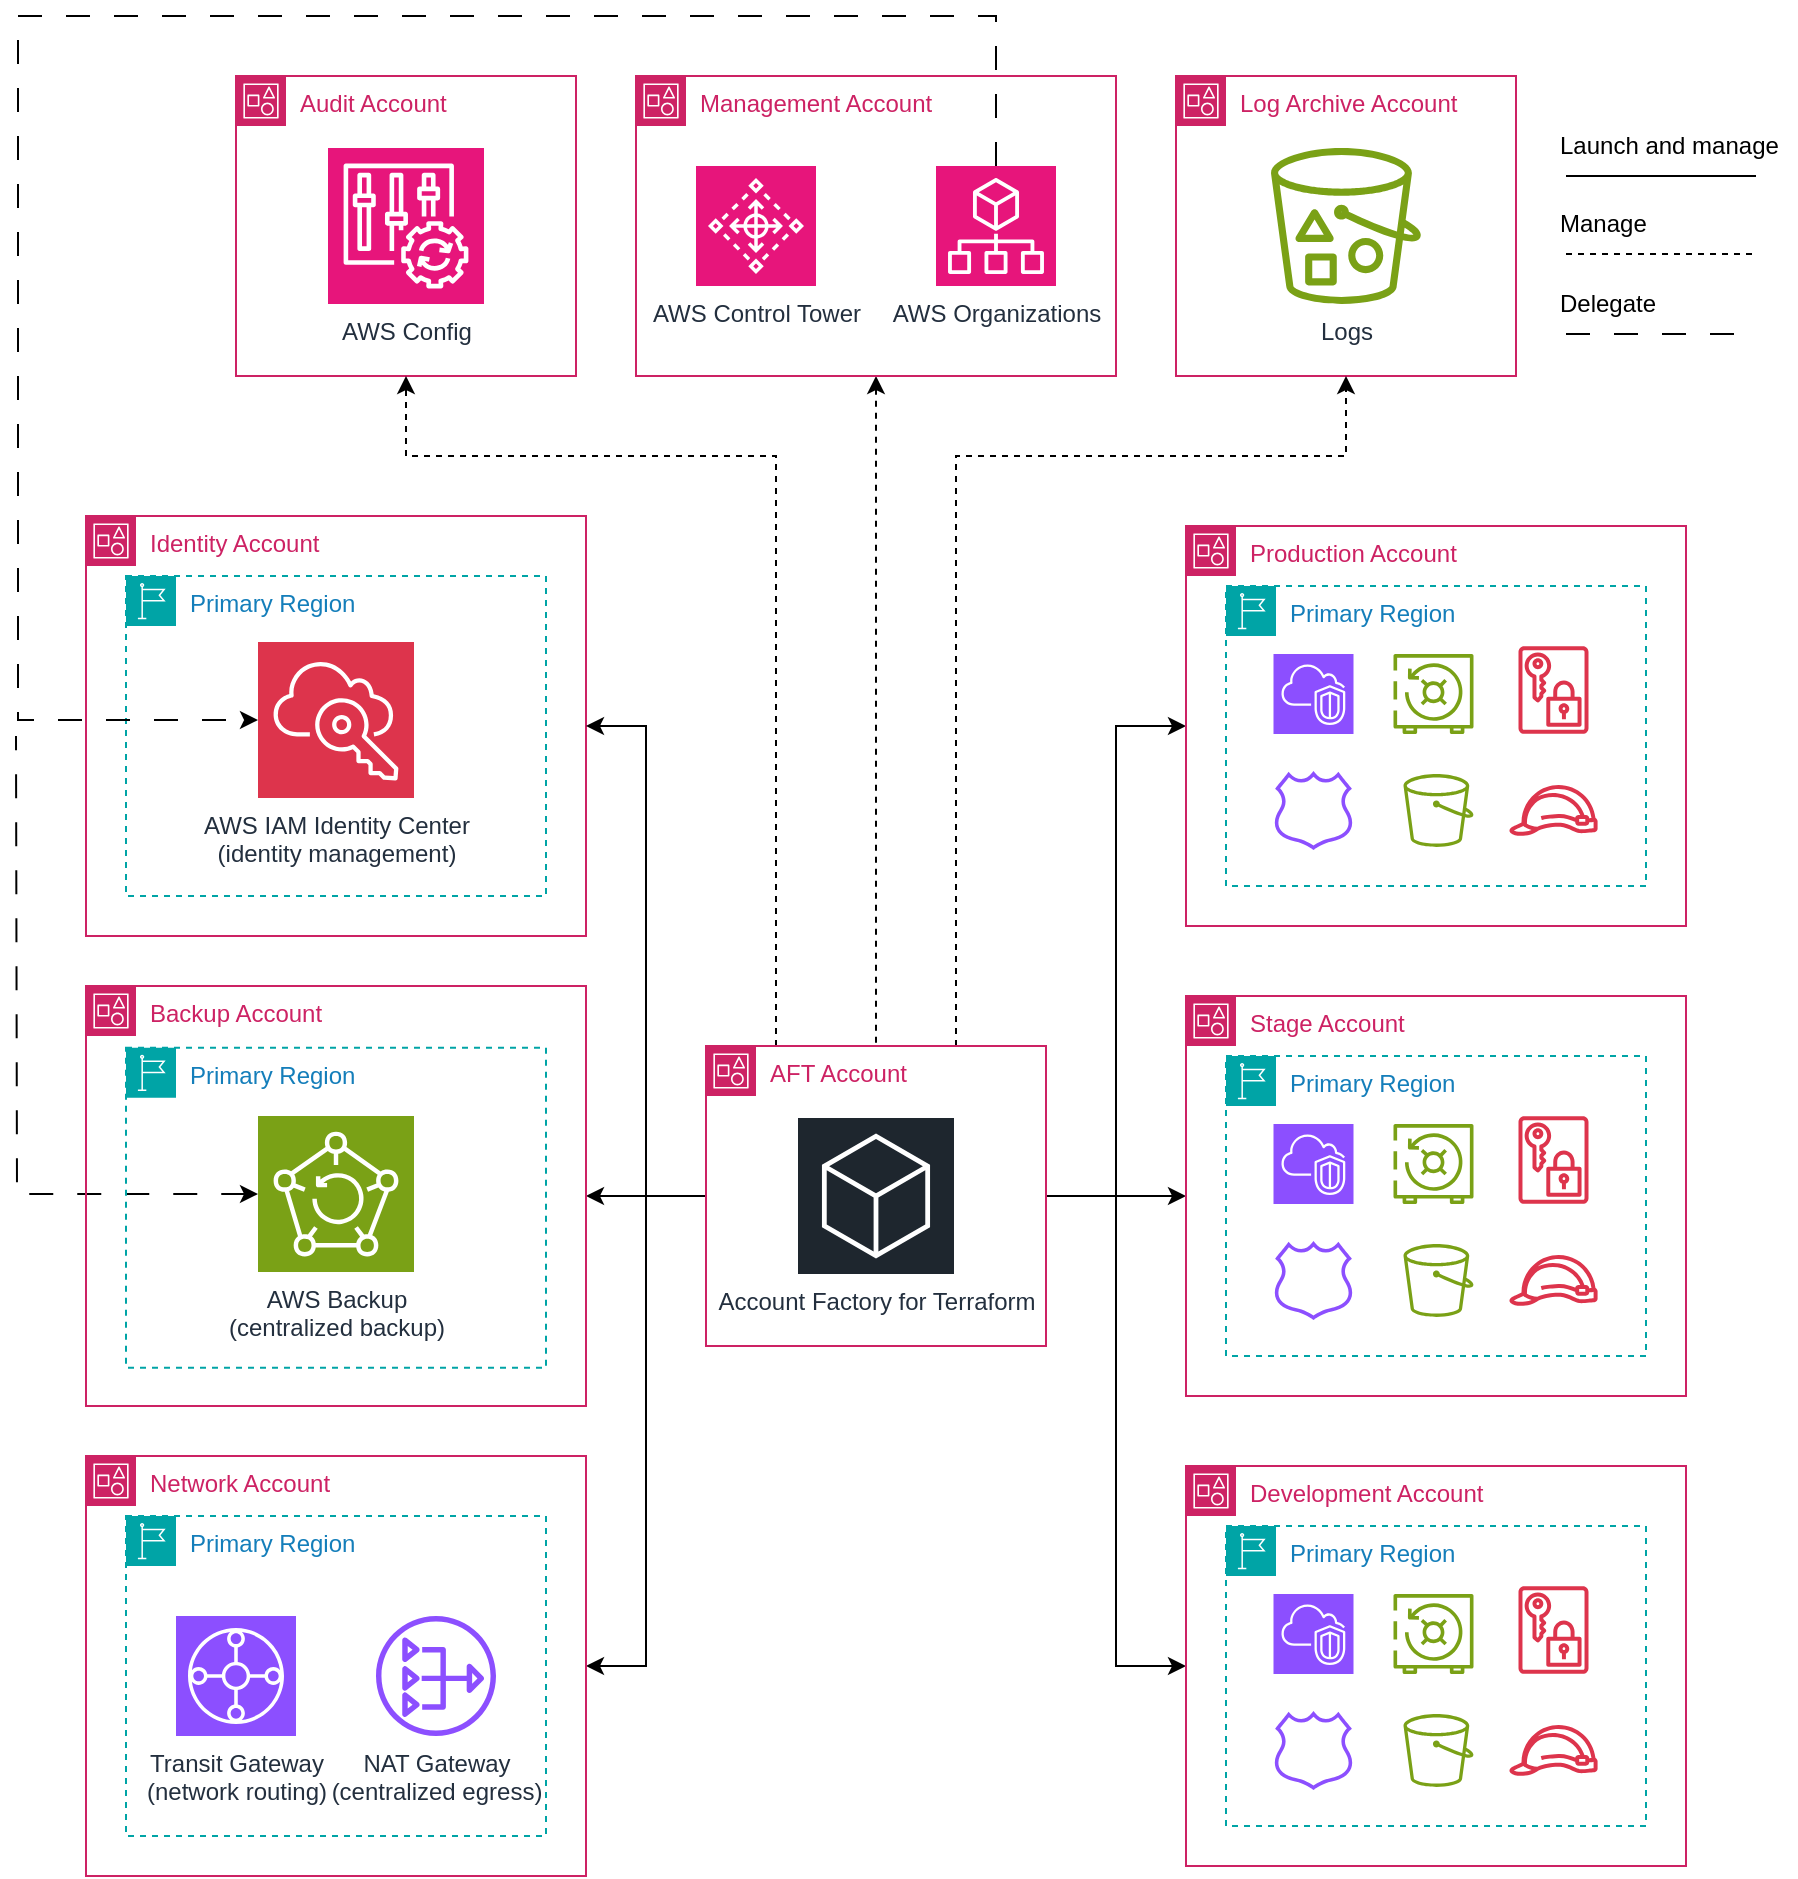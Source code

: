<mxfile version="24.2.5" type="device" pages="3">
  <diagram name="single-region-basic" id="pZJN4DpcNwUekFRrbJgS">
    <mxGraphModel dx="2924" dy="2314" grid="1" gridSize="10" guides="1" tooltips="1" connect="1" arrows="1" fold="1" page="1" pageScale="1" pageWidth="850" pageHeight="1100" math="0" shadow="0">
      <root>
        <mxCell id="0" />
        <mxCell id="1" parent="0" />
        <mxCell id="i1JZFnTnfweJTT1TfMiN-49" style="edgeStyle=orthogonalEdgeStyle;rounded=0;orthogonalLoop=1;jettySize=auto;html=1;startArrow=classic;startFill=1;dashed=1;endArrow=none;endFill=0;" parent="1" source="i1JZFnTnfweJTT1TfMiN-1" target="i1JZFnTnfweJTT1TfMiN-10" edge="1">
          <mxGeometry relative="1" as="geometry" />
        </mxCell>
        <mxCell id="i1JZFnTnfweJTT1TfMiN-1" value="Management Account" style="points=[[0,0],[0.25,0],[0.5,0],[0.75,0],[1,0],[1,0.25],[1,0.5],[1,0.75],[1,1],[0.75,1],[0.5,1],[0.25,1],[0,1],[0,0.75],[0,0.5],[0,0.25]];outlineConnect=0;gradientColor=none;html=1;whiteSpace=wrap;fontSize=12;fontStyle=0;container=1;pointerEvents=0;collapsible=0;recursiveResize=0;shape=mxgraph.aws4.group;grIcon=mxgraph.aws4.group_account;strokeColor=#CD2264;fillColor=none;verticalAlign=top;align=left;spacingLeft=30;fontColor=#CD2264;dashed=0;" parent="1" vertex="1">
          <mxGeometry x="300" y="30" width="240" height="150" as="geometry" />
        </mxCell>
        <mxCell id="i1JZFnTnfweJTT1TfMiN-2" value="AWS Control Tower" style="sketch=0;points=[[0,0,0],[0.25,0,0],[0.5,0,0],[0.75,0,0],[1,0,0],[0,1,0],[0.25,1,0],[0.5,1,0],[0.75,1,0],[1,1,0],[0,0.25,0],[0,0.5,0],[0,0.75,0],[1,0.25,0],[1,0.5,0],[1,0.75,0]];points=[[0,0,0],[0.25,0,0],[0.5,0,0],[0.75,0,0],[1,0,0],[0,1,0],[0.25,1,0],[0.5,1,0],[0.75,1,0],[1,1,0],[0,0.25,0],[0,0.5,0],[0,0.75,0],[1,0.25,0],[1,0.5,0],[1,0.75,0]];outlineConnect=0;fontColor=#232F3E;fillColor=#E7157B;strokeColor=#ffffff;dashed=0;verticalLabelPosition=bottom;verticalAlign=top;align=center;html=1;fontSize=12;fontStyle=0;aspect=fixed;shape=mxgraph.aws4.resourceIcon;resIcon=mxgraph.aws4.control_tower;" parent="i1JZFnTnfweJTT1TfMiN-1" vertex="1">
          <mxGeometry x="30" y="45" width="60" height="60" as="geometry" />
        </mxCell>
        <mxCell id="h4vDvT6IPbarKjSMEtqA-1" value="AWS Organizations" style="sketch=0;points=[[0,0,0],[0.25,0,0],[0.5,0,0],[0.75,0,0],[1,0,0],[0,1,0],[0.25,1,0],[0.5,1,0],[0.75,1,0],[1,1,0],[0,0.25,0],[0,0.5,0],[0,0.75,0],[1,0.25,0],[1,0.5,0],[1,0.75,0]];points=[[0,0,0],[0.25,0,0],[0.5,0,0],[0.75,0,0],[1,0,0],[0,1,0],[0.25,1,0],[0.5,1,0],[0.75,1,0],[1,1,0],[0,0.25,0],[0,0.5,0],[0,0.75,0],[1,0.25,0],[1,0.5,0],[1,0.75,0]];outlineConnect=0;fontColor=#232F3E;fillColor=#E7157B;strokeColor=#ffffff;dashed=0;verticalLabelPosition=bottom;verticalAlign=top;align=center;html=1;fontSize=12;fontStyle=0;aspect=fixed;shape=mxgraph.aws4.resourceIcon;resIcon=mxgraph.aws4.organizations;" vertex="1" parent="i1JZFnTnfweJTT1TfMiN-1">
          <mxGeometry x="150" y="45" width="60" height="60" as="geometry" />
        </mxCell>
        <mxCell id="i1JZFnTnfweJTT1TfMiN-4" value="Audit Account" style="points=[[0,0],[0.25,0],[0.5,0],[0.75,0],[1,0],[1,0.25],[1,0.5],[1,0.75],[1,1],[0.75,1],[0.5,1],[0.25,1],[0,1],[0,0.75],[0,0.5],[0,0.25]];outlineConnect=0;gradientColor=none;html=1;whiteSpace=wrap;fontSize=12;fontStyle=0;container=1;pointerEvents=0;collapsible=0;recursiveResize=0;shape=mxgraph.aws4.group;grIcon=mxgraph.aws4.group_account;strokeColor=#CD2264;fillColor=none;verticalAlign=top;align=left;spacingLeft=30;fontColor=#CD2264;dashed=0;" parent="1" vertex="1">
          <mxGeometry x="100" y="30" width="170" height="150" as="geometry" />
        </mxCell>
        <mxCell id="i1JZFnTnfweJTT1TfMiN-42" value="AWS Config" style="sketch=0;points=[[0,0,0],[0.25,0,0],[0.5,0,0],[0.75,0,0],[1,0,0],[0,1,0],[0.25,1,0],[0.5,1,0],[0.75,1,0],[1,1,0],[0,0.25,0],[0,0.5,0],[0,0.75,0],[1,0.25,0],[1,0.5,0],[1,0.75,0]];points=[[0,0,0],[0.25,0,0],[0.5,0,0],[0.75,0,0],[1,0,0],[0,1,0],[0.25,1,0],[0.5,1,0],[0.75,1,0],[1,1,0],[0,0.25,0],[0,0.5,0],[0,0.75,0],[1,0.25,0],[1,0.5,0],[1,0.75,0]];outlineConnect=0;fontColor=#232F3E;fillColor=#E7157B;strokeColor=#ffffff;dashed=0;verticalLabelPosition=bottom;verticalAlign=top;align=center;html=1;fontSize=12;fontStyle=0;aspect=fixed;shape=mxgraph.aws4.resourceIcon;resIcon=mxgraph.aws4.config;" parent="i1JZFnTnfweJTT1TfMiN-4" vertex="1">
          <mxGeometry x="46" y="36" width="78" height="78" as="geometry" />
        </mxCell>
        <mxCell id="i1JZFnTnfweJTT1TfMiN-6" value="Log Archive Account" style="points=[[0,0],[0.25,0],[0.5,0],[0.75,0],[1,0],[1,0.25],[1,0.5],[1,0.75],[1,1],[0.75,1],[0.5,1],[0.25,1],[0,1],[0,0.75],[0,0.5],[0,0.25]];outlineConnect=0;gradientColor=none;html=1;whiteSpace=wrap;fontSize=12;fontStyle=0;container=1;pointerEvents=0;collapsible=0;recursiveResize=0;shape=mxgraph.aws4.group;grIcon=mxgraph.aws4.group_account;strokeColor=#CD2264;fillColor=none;verticalAlign=top;align=left;spacingLeft=30;fontColor=#CD2264;dashed=0;" parent="1" vertex="1">
          <mxGeometry x="570" y="30" width="170" height="150" as="geometry" />
        </mxCell>
        <mxCell id="i1JZFnTnfweJTT1TfMiN-8" value="Logs" style="sketch=0;outlineConnect=0;fontColor=#232F3E;gradientColor=none;fillColor=#7AA116;strokeColor=none;dashed=0;verticalLabelPosition=bottom;verticalAlign=top;align=center;html=1;fontSize=12;fontStyle=0;aspect=fixed;pointerEvents=1;shape=mxgraph.aws4.bucket_with_objects;" parent="i1JZFnTnfweJTT1TfMiN-6" vertex="1">
          <mxGeometry x="47.5" y="36" width="75" height="78" as="geometry" />
        </mxCell>
        <mxCell id="i1JZFnTnfweJTT1TfMiN-9" value="Identity Account" style="points=[[0,0],[0.25,0],[0.5,0],[0.75,0],[1,0],[1,0.25],[1,0.5],[1,0.75],[1,1],[0.75,1],[0.5,1],[0.25,1],[0,1],[0,0.75],[0,0.5],[0,0.25]];outlineConnect=0;gradientColor=none;html=1;whiteSpace=wrap;fontSize=12;fontStyle=0;container=1;pointerEvents=0;collapsible=0;recursiveResize=0;shape=mxgraph.aws4.group;grIcon=mxgraph.aws4.group_account;strokeColor=#CD2264;fillColor=none;verticalAlign=top;align=left;spacingLeft=30;fontColor=#CD2264;dashed=0;" parent="1" vertex="1">
          <mxGeometry x="25" y="250" width="250" height="210" as="geometry" />
        </mxCell>
        <mxCell id="f0rVhy6eqY9SJm2_RnG6-1" value="Primary Region" style="points=[[0,0],[0.25,0],[0.5,0],[0.75,0],[1,0],[1,0.25],[1,0.5],[1,0.75],[1,1],[0.75,1],[0.5,1],[0.25,1],[0,1],[0,0.75],[0,0.5],[0,0.25]];outlineConnect=0;gradientColor=none;html=1;whiteSpace=wrap;fontSize=12;fontStyle=0;container=1;pointerEvents=0;collapsible=0;recursiveResize=0;shape=mxgraph.aws4.group;grIcon=mxgraph.aws4.group_region;strokeColor=#00A4A6;fillColor=none;verticalAlign=top;align=left;spacingLeft=30;fontColor=#147EBA;dashed=1;" parent="i1JZFnTnfweJTT1TfMiN-9" vertex="1">
          <mxGeometry x="20" y="30" width="210" height="160" as="geometry" />
        </mxCell>
        <mxCell id="i1JZFnTnfweJTT1TfMiN-17" value="AWS IAM Identity Center&lt;div&gt;(identity management)&lt;/div&gt;" style="sketch=0;points=[[0,0,0],[0.25,0,0],[0.5,0,0],[0.75,0,0],[1,0,0],[0,1,0],[0.25,1,0],[0.5,1,0],[0.75,1,0],[1,1,0],[0,0.25,0],[0,0.5,0],[0,0.75,0],[1,0.25,0],[1,0.5,0],[1,0.75,0]];outlineConnect=0;fontColor=#232F3E;fillColor=#DD344C;strokeColor=#ffffff;dashed=0;verticalLabelPosition=bottom;verticalAlign=top;align=center;html=1;fontSize=12;fontStyle=0;aspect=fixed;shape=mxgraph.aws4.resourceIcon;resIcon=mxgraph.aws4.single_sign_on;" parent="f0rVhy6eqY9SJm2_RnG6-1" vertex="1">
          <mxGeometry x="66" y="33.02" width="78" height="78" as="geometry" />
        </mxCell>
        <mxCell id="i1JZFnTnfweJTT1TfMiN-43" style="edgeStyle=orthogonalEdgeStyle;rounded=0;orthogonalLoop=1;jettySize=auto;html=1;entryX=1;entryY=0.5;entryDx=0;entryDy=0;" parent="1" source="i1JZFnTnfweJTT1TfMiN-10" target="i1JZFnTnfweJTT1TfMiN-9" edge="1">
          <mxGeometry relative="1" as="geometry" />
        </mxCell>
        <mxCell id="i1JZFnTnfweJTT1TfMiN-44" style="edgeStyle=orthogonalEdgeStyle;rounded=0;orthogonalLoop=1;jettySize=auto;html=1;" parent="1" source="i1JZFnTnfweJTT1TfMiN-10" target="i1JZFnTnfweJTT1TfMiN-11" edge="1">
          <mxGeometry relative="1" as="geometry" />
        </mxCell>
        <mxCell id="i1JZFnTnfweJTT1TfMiN-45" style="edgeStyle=orthogonalEdgeStyle;rounded=0;orthogonalLoop=1;jettySize=auto;html=1;entryX=1;entryY=0.5;entryDx=0;entryDy=0;" parent="1" source="i1JZFnTnfweJTT1TfMiN-10" target="i1JZFnTnfweJTT1TfMiN-12" edge="1">
          <mxGeometry relative="1" as="geometry" />
        </mxCell>
        <mxCell id="i1JZFnTnfweJTT1TfMiN-46" style="edgeStyle=orthogonalEdgeStyle;rounded=0;orthogonalLoop=1;jettySize=auto;html=1;entryX=0;entryY=0.5;entryDx=0;entryDy=0;" parent="1" source="i1JZFnTnfweJTT1TfMiN-10" target="f0rVhy6eqY9SJm2_RnG6-13" edge="1">
          <mxGeometry relative="1" as="geometry">
            <mxPoint x="645" y="590" as="targetPoint" />
          </mxGeometry>
        </mxCell>
        <mxCell id="i1JZFnTnfweJTT1TfMiN-47" style="edgeStyle=orthogonalEdgeStyle;rounded=0;orthogonalLoop=1;jettySize=auto;html=1;entryX=0;entryY=0.5;entryDx=0;entryDy=0;" parent="1" source="i1JZFnTnfweJTT1TfMiN-10" target="i1JZFnTnfweJTT1TfMiN-13" edge="1">
          <mxGeometry relative="1" as="geometry" />
        </mxCell>
        <mxCell id="i1JZFnTnfweJTT1TfMiN-50" style="edgeStyle=orthogonalEdgeStyle;rounded=0;orthogonalLoop=1;jettySize=auto;html=1;entryX=0.5;entryY=1;entryDx=0;entryDy=0;dashed=1;" parent="1" source="i1JZFnTnfweJTT1TfMiN-10" target="i1JZFnTnfweJTT1TfMiN-4" edge="1">
          <mxGeometry relative="1" as="geometry">
            <Array as="points">
              <mxPoint x="370" y="220" />
              <mxPoint x="185" y="220" />
            </Array>
          </mxGeometry>
        </mxCell>
        <mxCell id="i1JZFnTnfweJTT1TfMiN-51" style="edgeStyle=orthogonalEdgeStyle;rounded=0;orthogonalLoop=1;jettySize=auto;html=1;entryX=0.5;entryY=1;entryDx=0;entryDy=0;dashed=1;" parent="1" source="i1JZFnTnfweJTT1TfMiN-10" target="i1JZFnTnfweJTT1TfMiN-6" edge="1">
          <mxGeometry relative="1" as="geometry">
            <Array as="points">
              <mxPoint x="460" y="220" />
              <mxPoint x="655" y="220" />
            </Array>
          </mxGeometry>
        </mxCell>
        <mxCell id="f0rVhy6eqY9SJm2_RnG6-29" style="edgeStyle=orthogonalEdgeStyle;rounded=0;orthogonalLoop=1;jettySize=auto;html=1;entryX=0;entryY=0.5;entryDx=0;entryDy=0;" parent="1" source="i1JZFnTnfweJTT1TfMiN-10" target="f0rVhy6eqY9SJm2_RnG6-21" edge="1">
          <mxGeometry relative="1" as="geometry" />
        </mxCell>
        <mxCell id="i1JZFnTnfweJTT1TfMiN-10" value="AFT Account" style="points=[[0,0],[0.25,0],[0.5,0],[0.75,0],[1,0],[1,0.25],[1,0.5],[1,0.75],[1,1],[0.75,1],[0.5,1],[0.25,1],[0,1],[0,0.75],[0,0.5],[0,0.25]];outlineConnect=0;gradientColor=none;html=1;whiteSpace=wrap;fontSize=12;fontStyle=0;container=1;pointerEvents=0;collapsible=0;recursiveResize=0;shape=mxgraph.aws4.group;grIcon=mxgraph.aws4.group_account;strokeColor=#CD2264;fillColor=none;verticalAlign=top;align=left;spacingLeft=30;fontColor=#CD2264;dashed=0;" parent="1" vertex="1">
          <mxGeometry x="335" y="515" width="170" height="150" as="geometry" />
        </mxCell>
        <mxCell id="i1JZFnTnfweJTT1TfMiN-16" value="Account Factory for Terraform" style="sketch=0;points=[[0,0,0],[0.25,0,0],[0.5,0,0],[0.75,0,0],[1,0,0],[0,1,0],[0.25,1,0],[0.5,1,0],[0.75,1,0],[1,1,0],[0,0.25,0],[0,0.5,0],[0,0.75,0],[1,0.25,0],[1,0.5,0],[1,0.75,0]];gradientDirection=north;outlineConnect=0;fontColor=#232F3E;gradientColor=none;fillColor=#1E262E;strokeColor=#ffffff;dashed=0;verticalLabelPosition=bottom;verticalAlign=top;align=center;html=1;fontSize=12;fontStyle=0;aspect=fixed;shape=mxgraph.aws4.resourceIcon;resIcon=mxgraph.aws4.general;" parent="i1JZFnTnfweJTT1TfMiN-10" vertex="1">
          <mxGeometry x="46" y="36" width="78" height="78" as="geometry" />
        </mxCell>
        <mxCell id="tpZAM4rhU2kkm5Ws_BnL-1" style="edgeStyle=orthogonalEdgeStyle;rounded=0;orthogonalLoop=1;jettySize=auto;html=1;startArrow=classic;startFill=1;endArrow=none;endFill=0;dashed=1;dashPattern=12 12;" edge="1" parent="1" source="i1JZFnTnfweJTT1TfMiN-18">
          <mxGeometry relative="1" as="geometry">
            <mxPoint x="-10" y="360" as="targetPoint" />
          </mxGeometry>
        </mxCell>
        <mxCell id="i1JZFnTnfweJTT1TfMiN-11" value="Backup Account" style="points=[[0,0],[0.25,0],[0.5,0],[0.75,0],[1,0],[1,0.25],[1,0.5],[1,0.75],[1,1],[0.75,1],[0.5,1],[0.25,1],[0,1],[0,0.75],[0,0.5],[0,0.25]];outlineConnect=0;gradientColor=none;html=1;whiteSpace=wrap;fontSize=12;fontStyle=0;container=1;pointerEvents=0;collapsible=0;recursiveResize=0;shape=mxgraph.aws4.group;grIcon=mxgraph.aws4.group_account;strokeColor=#CD2264;fillColor=none;verticalAlign=top;align=left;spacingLeft=30;fontColor=#CD2264;dashed=0;" parent="1" vertex="1">
          <mxGeometry x="25" y="485" width="250" height="210" as="geometry" />
        </mxCell>
        <mxCell id="f0rVhy6eqY9SJm2_RnG6-4" value="Primary Region" style="points=[[0,0],[0.25,0],[0.5,0],[0.75,0],[1,0],[1,0.25],[1,0.5],[1,0.75],[1,1],[0.75,1],[0.5,1],[0.25,1],[0,1],[0,0.75],[0,0.5],[0,0.25]];outlineConnect=0;gradientColor=none;html=1;whiteSpace=wrap;fontSize=12;fontStyle=0;container=1;pointerEvents=0;collapsible=0;recursiveResize=0;shape=mxgraph.aws4.group;grIcon=mxgraph.aws4.group_region;strokeColor=#00A4A6;fillColor=none;verticalAlign=top;align=left;spacingLeft=30;fontColor=#147EBA;dashed=1;" parent="i1JZFnTnfweJTT1TfMiN-11" vertex="1">
          <mxGeometry x="20" y="30.9" width="210" height="160" as="geometry" />
        </mxCell>
        <mxCell id="i1JZFnTnfweJTT1TfMiN-18" value="AWS Backup&lt;div&gt;(centralized backup)&lt;/div&gt;" style="sketch=0;points=[[0,0,0],[0.25,0,0],[0.5,0,0],[0.75,0,0],[1,0,0],[0,1,0],[0.25,1,0],[0.5,1,0],[0.75,1,0],[1,1,0],[0,0.25,0],[0,0.5,0],[0,0.75,0],[1,0.25,0],[1,0.5,0],[1,0.75,0]];outlineConnect=0;fontColor=#232F3E;fillColor=#7AA116;strokeColor=#ffffff;dashed=0;verticalLabelPosition=bottom;verticalAlign=top;align=center;html=1;fontSize=12;fontStyle=0;aspect=fixed;shape=mxgraph.aws4.resourceIcon;resIcon=mxgraph.aws4.backup;" parent="f0rVhy6eqY9SJm2_RnG6-4" vertex="1">
          <mxGeometry x="66" y="34.13" width="78" height="78" as="geometry" />
        </mxCell>
        <mxCell id="i1JZFnTnfweJTT1TfMiN-12" value="Network Account" style="points=[[0,0],[0.25,0],[0.5,0],[0.75,0],[1,0],[1,0.25],[1,0.5],[1,0.75],[1,1],[0.75,1],[0.5,1],[0.25,1],[0,1],[0,0.75],[0,0.5],[0,0.25]];outlineConnect=0;gradientColor=none;html=1;whiteSpace=wrap;fontSize=12;fontStyle=0;container=1;pointerEvents=0;collapsible=0;recursiveResize=0;shape=mxgraph.aws4.group;grIcon=mxgraph.aws4.group_account;strokeColor=#CD2264;fillColor=none;verticalAlign=top;align=left;spacingLeft=30;fontColor=#CD2264;dashed=0;" parent="1" vertex="1">
          <mxGeometry x="25" y="720" width="250" height="210" as="geometry" />
        </mxCell>
        <mxCell id="f0rVhy6eqY9SJm2_RnG6-6" value="Primary Region" style="points=[[0,0],[0.25,0],[0.5,0],[0.75,0],[1,0],[1,0.25],[1,0.5],[1,0.75],[1,1],[0.75,1],[0.5,1],[0.25,1],[0,1],[0,0.75],[0,0.5],[0,0.25]];outlineConnect=0;gradientColor=none;html=1;whiteSpace=wrap;fontSize=12;fontStyle=0;container=1;pointerEvents=0;collapsible=0;recursiveResize=0;shape=mxgraph.aws4.group;grIcon=mxgraph.aws4.group_region;strokeColor=#00A4A6;fillColor=none;verticalAlign=top;align=left;spacingLeft=30;fontColor=#147EBA;dashed=1;" parent="i1JZFnTnfweJTT1TfMiN-12" vertex="1">
          <mxGeometry x="20" y="30" width="210" height="160" as="geometry" />
        </mxCell>
        <mxCell id="2bZRXMCf6SW7HkjX8VzF-1" value="Transit Gateway&lt;div&gt;(network routing)&lt;/div&gt;" style="sketch=0;points=[[0,0,0],[0.25,0,0],[0.5,0,0],[0.75,0,0],[1,0,0],[0,1,0],[0.25,1,0],[0.5,1,0],[0.75,1,0],[1,1,0],[0,0.25,0],[0,0.5,0],[0,0.75,0],[1,0.25,0],[1,0.5,0],[1,0.75,0]];outlineConnect=0;fontColor=#232F3E;fillColor=#8C4FFF;strokeColor=#ffffff;dashed=0;verticalLabelPosition=bottom;verticalAlign=top;align=center;html=1;fontSize=12;fontStyle=0;aspect=fixed;shape=mxgraph.aws4.resourceIcon;resIcon=mxgraph.aws4.transit_gateway;" parent="f0rVhy6eqY9SJm2_RnG6-6" vertex="1">
          <mxGeometry x="25" y="50" width="60" height="60" as="geometry" />
        </mxCell>
        <mxCell id="2bZRXMCf6SW7HkjX8VzF-2" value="NAT Gateway&lt;div&gt;(centralized egress)&lt;/div&gt;" style="sketch=0;outlineConnect=0;fontColor=#232F3E;fillColor=#8C4FFF;strokeColor=none;dashed=0;verticalLabelPosition=bottom;verticalAlign=top;align=center;html=1;fontSize=12;fontStyle=0;aspect=fixed;shape=mxgraph.aws4.nat_gateway;resIcon=mxgraph.aws4.network_firewall;gradientColor=none;pointerEvents=1;" parent="f0rVhy6eqY9SJm2_RnG6-6" vertex="1">
          <mxGeometry x="125" y="50" width="60" height="60" as="geometry" />
        </mxCell>
        <mxCell id="i1JZFnTnfweJTT1TfMiN-13" value="Production Account" style="points=[[0,0],[0.25,0],[0.5,0],[0.75,0],[1,0],[1,0.25],[1,0.5],[1,0.75],[1,1],[0.75,1],[0.5,1],[0.25,1],[0,1],[0,0.75],[0,0.5],[0,0.25]];outlineConnect=0;gradientColor=none;html=1;whiteSpace=wrap;fontSize=12;fontStyle=0;container=1;pointerEvents=0;collapsible=0;recursiveResize=0;shape=mxgraph.aws4.group;grIcon=mxgraph.aws4.group_account;strokeColor=#CD2264;fillColor=none;verticalAlign=top;align=left;spacingLeft=30;fontColor=#CD2264;dashed=0;" parent="1" vertex="1">
          <mxGeometry x="575" y="255" width="250" height="200" as="geometry" />
        </mxCell>
        <mxCell id="f0rVhy6eqY9SJm2_RnG6-11" value="Primary Region" style="points=[[0,0],[0.25,0],[0.5,0],[0.75,0],[1,0],[1,0.25],[1,0.5],[1,0.75],[1,1],[0.75,1],[0.5,1],[0.25,1],[0,1],[0,0.75],[0,0.5],[0,0.25]];outlineConnect=0;gradientColor=none;html=1;whiteSpace=wrap;fontSize=12;fontStyle=0;container=1;pointerEvents=0;collapsible=0;recursiveResize=0;shape=mxgraph.aws4.group;grIcon=mxgraph.aws4.group_region;strokeColor=#00A4A6;fillColor=none;verticalAlign=top;align=left;spacingLeft=30;fontColor=#147EBA;dashed=1;" parent="i1JZFnTnfweJTT1TfMiN-13" vertex="1">
          <mxGeometry x="20" y="30" width="210" height="150" as="geometry" />
        </mxCell>
        <mxCell id="i1JZFnTnfweJTT1TfMiN-20" value="" style="sketch=0;points=[[0,0,0],[0.25,0,0],[0.5,0,0],[0.75,0,0],[1,0,0],[0,1,0],[0.25,1,0],[0.5,1,0],[0.75,1,0],[1,1,0],[0,0.25,0],[0,0.5,0],[0,0.75,0],[1,0.25,0],[1,0.5,0],[1,0.75,0]];outlineConnect=0;fontColor=#232F3E;fillColor=#8C4FFF;strokeColor=#ffffff;dashed=0;verticalLabelPosition=bottom;verticalAlign=top;align=center;html=1;fontSize=12;fontStyle=0;aspect=fixed;shape=mxgraph.aws4.resourceIcon;resIcon=mxgraph.aws4.vpc;" parent="f0rVhy6eqY9SJm2_RnG6-11" vertex="1">
          <mxGeometry x="23.75" y="34.03" width="40" height="40" as="geometry" />
        </mxCell>
        <mxCell id="i1JZFnTnfweJTT1TfMiN-22" value="" style="sketch=0;outlineConnect=0;fontColor=#232F3E;gradientColor=none;fillColor=#7AA116;strokeColor=none;dashed=0;verticalLabelPosition=bottom;verticalAlign=top;align=center;html=1;fontSize=12;fontStyle=0;aspect=fixed;pointerEvents=1;shape=mxgraph.aws4.backup_vault;" parent="f0rVhy6eqY9SJm2_RnG6-11" vertex="1">
          <mxGeometry x="83.75" y="34.03" width="40" height="40" as="geometry" />
        </mxCell>
        <mxCell id="i1JZFnTnfweJTT1TfMiN-23" value="" style="sketch=0;outlineConnect=0;fontColor=#232F3E;gradientColor=none;fillColor=#8C4FFF;strokeColor=none;dashed=0;verticalLabelPosition=bottom;verticalAlign=top;align=center;html=1;fontSize=12;fontStyle=0;aspect=fixed;pointerEvents=1;shape=mxgraph.aws4.hosted_zone;" parent="f0rVhy6eqY9SJm2_RnG6-11" vertex="1">
          <mxGeometry x="23.75" y="92.5" width="40" height="39.49" as="geometry" />
        </mxCell>
        <mxCell id="i1JZFnTnfweJTT1TfMiN-21" value="" style="sketch=0;outlineConnect=0;fontColor=#232F3E;gradientColor=none;fillColor=#DD344C;strokeColor=none;dashed=0;verticalLabelPosition=bottom;verticalAlign=top;align=center;html=1;fontSize=12;fontStyle=0;aspect=fixed;pointerEvents=1;shape=mxgraph.aws4.role;" parent="f0rVhy6eqY9SJm2_RnG6-11" vertex="1">
          <mxGeometry x="141.25" y="99.55" width="45" height="25.38" as="geometry" />
        </mxCell>
        <mxCell id="i1JZFnTnfweJTT1TfMiN-26" value="" style="sketch=0;outlineConnect=0;fontColor=#232F3E;gradientColor=none;fillColor=#DD344C;strokeColor=none;dashed=0;verticalLabelPosition=bottom;verticalAlign=top;align=center;html=1;fontSize=12;fontStyle=0;aspect=fixed;pointerEvents=1;shape=mxgraph.aws4.data_encryption_key;" parent="f0rVhy6eqY9SJm2_RnG6-11" vertex="1">
          <mxGeometry x="146.25" y="30" width="35" height="44.03" as="geometry" />
        </mxCell>
        <mxCell id="i1JZFnTnfweJTT1TfMiN-27" value="" style="sketch=0;outlineConnect=0;fontColor=#232F3E;gradientColor=none;fillColor=#7AA116;strokeColor=none;dashed=0;verticalLabelPosition=bottom;verticalAlign=top;align=center;html=1;fontSize=12;fontStyle=0;aspect=fixed;pointerEvents=1;shape=mxgraph.aws4.bucket;" parent="f0rVhy6eqY9SJm2_RnG6-11" vertex="1">
          <mxGeometry x="88.75" y="94.04" width="35" height="36.4" as="geometry" />
        </mxCell>
        <mxCell id="f0rVhy6eqY9SJm2_RnG6-13" value="Stage Account" style="points=[[0,0],[0.25,0],[0.5,0],[0.75,0],[1,0],[1,0.25],[1,0.5],[1,0.75],[1,1],[0.75,1],[0.5,1],[0.25,1],[0,1],[0,0.75],[0,0.5],[0,0.25]];outlineConnect=0;gradientColor=none;html=1;whiteSpace=wrap;fontSize=12;fontStyle=0;container=1;pointerEvents=0;collapsible=0;recursiveResize=0;shape=mxgraph.aws4.group;grIcon=mxgraph.aws4.group_account;strokeColor=#CD2264;fillColor=none;verticalAlign=top;align=left;spacingLeft=30;fontColor=#CD2264;dashed=0;" parent="1" vertex="1">
          <mxGeometry x="575" y="490" width="250" height="200" as="geometry" />
        </mxCell>
        <mxCell id="f0rVhy6eqY9SJm2_RnG6-14" value="Primary Region" style="points=[[0,0],[0.25,0],[0.5,0],[0.75,0],[1,0],[1,0.25],[1,0.5],[1,0.75],[1,1],[0.75,1],[0.5,1],[0.25,1],[0,1],[0,0.75],[0,0.5],[0,0.25]];outlineConnect=0;gradientColor=none;html=1;whiteSpace=wrap;fontSize=12;fontStyle=0;container=1;pointerEvents=0;collapsible=0;recursiveResize=0;shape=mxgraph.aws4.group;grIcon=mxgraph.aws4.group_region;strokeColor=#00A4A6;fillColor=none;verticalAlign=top;align=left;spacingLeft=30;fontColor=#147EBA;dashed=1;" parent="f0rVhy6eqY9SJm2_RnG6-13" vertex="1">
          <mxGeometry x="20" y="30" width="210" height="150" as="geometry" />
        </mxCell>
        <mxCell id="f0rVhy6eqY9SJm2_RnG6-15" value="" style="sketch=0;points=[[0,0,0],[0.25,0,0],[0.5,0,0],[0.75,0,0],[1,0,0],[0,1,0],[0.25,1,0],[0.5,1,0],[0.75,1,0],[1,1,0],[0,0.25,0],[0,0.5,0],[0,0.75,0],[1,0.25,0],[1,0.5,0],[1,0.75,0]];outlineConnect=0;fontColor=#232F3E;fillColor=#8C4FFF;strokeColor=#ffffff;dashed=0;verticalLabelPosition=bottom;verticalAlign=top;align=center;html=1;fontSize=12;fontStyle=0;aspect=fixed;shape=mxgraph.aws4.resourceIcon;resIcon=mxgraph.aws4.vpc;" parent="f0rVhy6eqY9SJm2_RnG6-14" vertex="1">
          <mxGeometry x="23.75" y="34.03" width="40" height="40" as="geometry" />
        </mxCell>
        <mxCell id="f0rVhy6eqY9SJm2_RnG6-16" value="" style="sketch=0;outlineConnect=0;fontColor=#232F3E;gradientColor=none;fillColor=#7AA116;strokeColor=none;dashed=0;verticalLabelPosition=bottom;verticalAlign=top;align=center;html=1;fontSize=12;fontStyle=0;aspect=fixed;pointerEvents=1;shape=mxgraph.aws4.backup_vault;" parent="f0rVhy6eqY9SJm2_RnG6-14" vertex="1">
          <mxGeometry x="83.75" y="34.03" width="40" height="40" as="geometry" />
        </mxCell>
        <mxCell id="f0rVhy6eqY9SJm2_RnG6-17" value="" style="sketch=0;outlineConnect=0;fontColor=#232F3E;gradientColor=none;fillColor=#8C4FFF;strokeColor=none;dashed=0;verticalLabelPosition=bottom;verticalAlign=top;align=center;html=1;fontSize=12;fontStyle=0;aspect=fixed;pointerEvents=1;shape=mxgraph.aws4.hosted_zone;" parent="f0rVhy6eqY9SJm2_RnG6-14" vertex="1">
          <mxGeometry x="23.75" y="92.5" width="40" height="39.49" as="geometry" />
        </mxCell>
        <mxCell id="f0rVhy6eqY9SJm2_RnG6-18" value="" style="sketch=0;outlineConnect=0;fontColor=#232F3E;gradientColor=none;fillColor=#DD344C;strokeColor=none;dashed=0;verticalLabelPosition=bottom;verticalAlign=top;align=center;html=1;fontSize=12;fontStyle=0;aspect=fixed;pointerEvents=1;shape=mxgraph.aws4.role;" parent="f0rVhy6eqY9SJm2_RnG6-14" vertex="1">
          <mxGeometry x="141.25" y="99.55" width="45" height="25.38" as="geometry" />
        </mxCell>
        <mxCell id="f0rVhy6eqY9SJm2_RnG6-19" value="" style="sketch=0;outlineConnect=0;fontColor=#232F3E;gradientColor=none;fillColor=#DD344C;strokeColor=none;dashed=0;verticalLabelPosition=bottom;verticalAlign=top;align=center;html=1;fontSize=12;fontStyle=0;aspect=fixed;pointerEvents=1;shape=mxgraph.aws4.data_encryption_key;" parent="f0rVhy6eqY9SJm2_RnG6-14" vertex="1">
          <mxGeometry x="146.25" y="30" width="35" height="44.03" as="geometry" />
        </mxCell>
        <mxCell id="f0rVhy6eqY9SJm2_RnG6-20" value="" style="sketch=0;outlineConnect=0;fontColor=#232F3E;gradientColor=none;fillColor=#7AA116;strokeColor=none;dashed=0;verticalLabelPosition=bottom;verticalAlign=top;align=center;html=1;fontSize=12;fontStyle=0;aspect=fixed;pointerEvents=1;shape=mxgraph.aws4.bucket;" parent="f0rVhy6eqY9SJm2_RnG6-14" vertex="1">
          <mxGeometry x="88.75" y="94.04" width="35" height="36.4" as="geometry" />
        </mxCell>
        <mxCell id="f0rVhy6eqY9SJm2_RnG6-21" value="Development Account" style="points=[[0,0],[0.25,0],[0.5,0],[0.75,0],[1,0],[1,0.25],[1,0.5],[1,0.75],[1,1],[0.75,1],[0.5,1],[0.25,1],[0,1],[0,0.75],[0,0.5],[0,0.25]];outlineConnect=0;gradientColor=none;html=1;whiteSpace=wrap;fontSize=12;fontStyle=0;container=1;pointerEvents=0;collapsible=0;recursiveResize=0;shape=mxgraph.aws4.group;grIcon=mxgraph.aws4.group_account;strokeColor=#CD2264;fillColor=none;verticalAlign=top;align=left;spacingLeft=30;fontColor=#CD2264;dashed=0;" parent="1" vertex="1">
          <mxGeometry x="575" y="725" width="250" height="200" as="geometry" />
        </mxCell>
        <mxCell id="f0rVhy6eqY9SJm2_RnG6-22" value="Primary Region" style="points=[[0,0],[0.25,0],[0.5,0],[0.75,0],[1,0],[1,0.25],[1,0.5],[1,0.75],[1,1],[0.75,1],[0.5,1],[0.25,1],[0,1],[0,0.75],[0,0.5],[0,0.25]];outlineConnect=0;gradientColor=none;html=1;whiteSpace=wrap;fontSize=12;fontStyle=0;container=1;pointerEvents=0;collapsible=0;recursiveResize=0;shape=mxgraph.aws4.group;grIcon=mxgraph.aws4.group_region;strokeColor=#00A4A6;fillColor=none;verticalAlign=top;align=left;spacingLeft=30;fontColor=#147EBA;dashed=1;" parent="f0rVhy6eqY9SJm2_RnG6-21" vertex="1">
          <mxGeometry x="20" y="30" width="210" height="150" as="geometry" />
        </mxCell>
        <mxCell id="f0rVhy6eqY9SJm2_RnG6-23" value="" style="sketch=0;points=[[0,0,0],[0.25,0,0],[0.5,0,0],[0.75,0,0],[1,0,0],[0,1,0],[0.25,1,0],[0.5,1,0],[0.75,1,0],[1,1,0],[0,0.25,0],[0,0.5,0],[0,0.75,0],[1,0.25,0],[1,0.5,0],[1,0.75,0]];outlineConnect=0;fontColor=#232F3E;fillColor=#8C4FFF;strokeColor=#ffffff;dashed=0;verticalLabelPosition=bottom;verticalAlign=top;align=center;html=1;fontSize=12;fontStyle=0;aspect=fixed;shape=mxgraph.aws4.resourceIcon;resIcon=mxgraph.aws4.vpc;" parent="f0rVhy6eqY9SJm2_RnG6-22" vertex="1">
          <mxGeometry x="23.75" y="34.03" width="40" height="40" as="geometry" />
        </mxCell>
        <mxCell id="f0rVhy6eqY9SJm2_RnG6-24" value="" style="sketch=0;outlineConnect=0;fontColor=#232F3E;gradientColor=none;fillColor=#7AA116;strokeColor=none;dashed=0;verticalLabelPosition=bottom;verticalAlign=top;align=center;html=1;fontSize=12;fontStyle=0;aspect=fixed;pointerEvents=1;shape=mxgraph.aws4.backup_vault;" parent="f0rVhy6eqY9SJm2_RnG6-22" vertex="1">
          <mxGeometry x="83.75" y="34.03" width="40" height="40" as="geometry" />
        </mxCell>
        <mxCell id="f0rVhy6eqY9SJm2_RnG6-25" value="" style="sketch=0;outlineConnect=0;fontColor=#232F3E;gradientColor=none;fillColor=#8C4FFF;strokeColor=none;dashed=0;verticalLabelPosition=bottom;verticalAlign=top;align=center;html=1;fontSize=12;fontStyle=0;aspect=fixed;pointerEvents=1;shape=mxgraph.aws4.hosted_zone;" parent="f0rVhy6eqY9SJm2_RnG6-22" vertex="1">
          <mxGeometry x="23.75" y="92.5" width="40" height="39.49" as="geometry" />
        </mxCell>
        <mxCell id="f0rVhy6eqY9SJm2_RnG6-26" value="" style="sketch=0;outlineConnect=0;fontColor=#232F3E;gradientColor=none;fillColor=#DD344C;strokeColor=none;dashed=0;verticalLabelPosition=bottom;verticalAlign=top;align=center;html=1;fontSize=12;fontStyle=0;aspect=fixed;pointerEvents=1;shape=mxgraph.aws4.role;" parent="f0rVhy6eqY9SJm2_RnG6-22" vertex="1">
          <mxGeometry x="141.25" y="99.55" width="45" height="25.38" as="geometry" />
        </mxCell>
        <mxCell id="f0rVhy6eqY9SJm2_RnG6-27" value="" style="sketch=0;outlineConnect=0;fontColor=#232F3E;gradientColor=none;fillColor=#DD344C;strokeColor=none;dashed=0;verticalLabelPosition=bottom;verticalAlign=top;align=center;html=1;fontSize=12;fontStyle=0;aspect=fixed;pointerEvents=1;shape=mxgraph.aws4.data_encryption_key;" parent="f0rVhy6eqY9SJm2_RnG6-22" vertex="1">
          <mxGeometry x="146.25" y="30" width="35" height="44.03" as="geometry" />
        </mxCell>
        <mxCell id="f0rVhy6eqY9SJm2_RnG6-28" value="" style="sketch=0;outlineConnect=0;fontColor=#232F3E;gradientColor=none;fillColor=#7AA116;strokeColor=none;dashed=0;verticalLabelPosition=bottom;verticalAlign=top;align=center;html=1;fontSize=12;fontStyle=0;aspect=fixed;pointerEvents=1;shape=mxgraph.aws4.bucket;" parent="f0rVhy6eqY9SJm2_RnG6-22" vertex="1">
          <mxGeometry x="88.75" y="94.04" width="35" height="36.4" as="geometry" />
        </mxCell>
        <mxCell id="f0rVhy6eqY9SJm2_RnG6-30" value="Launch and manage" style="text;html=1;align=left;verticalAlign=middle;whiteSpace=wrap;rounded=0;" parent="1" vertex="1">
          <mxGeometry x="760" y="50" width="120" height="30" as="geometry" />
        </mxCell>
        <mxCell id="f0rVhy6eqY9SJm2_RnG6-31" value="" style="endArrow=none;html=1;rounded=0;" parent="1" edge="1">
          <mxGeometry width="50" height="50" relative="1" as="geometry">
            <mxPoint x="765" y="80" as="sourcePoint" />
            <mxPoint x="860" y="80" as="targetPoint" />
          </mxGeometry>
        </mxCell>
        <mxCell id="f0rVhy6eqY9SJm2_RnG6-33" value="Manage" style="text;html=1;align=left;verticalAlign=middle;whiteSpace=wrap;rounded=0;" parent="1" vertex="1">
          <mxGeometry x="760" y="89" width="120" height="30" as="geometry" />
        </mxCell>
        <mxCell id="f0rVhy6eqY9SJm2_RnG6-34" value="" style="endArrow=none;html=1;rounded=0;dashed=1;" parent="1" edge="1">
          <mxGeometry width="50" height="50" relative="1" as="geometry">
            <mxPoint x="765" y="119" as="sourcePoint" />
            <mxPoint x="860" y="119" as="targetPoint" />
          </mxGeometry>
        </mxCell>
        <mxCell id="owSioLmR3L221upou2J_-1" style="edgeStyle=orthogonalEdgeStyle;rounded=0;orthogonalLoop=1;jettySize=auto;html=1;dashed=1;dashPattern=12 12;" edge="1" parent="1" source="h4vDvT6IPbarKjSMEtqA-1" target="i1JZFnTnfweJTT1TfMiN-17">
          <mxGeometry relative="1" as="geometry">
            <mxPoint x="-10" y="210" as="targetPoint" />
            <Array as="points">
              <mxPoint x="480" />
              <mxPoint x="-9" />
              <mxPoint x="-9" y="352" />
            </Array>
          </mxGeometry>
        </mxCell>
        <mxCell id="owSioLmR3L221upou2J_-2" value="Delegate" style="text;html=1;align=left;verticalAlign=middle;whiteSpace=wrap;rounded=0;" vertex="1" parent="1">
          <mxGeometry x="760" y="129" width="120" height="30" as="geometry" />
        </mxCell>
        <mxCell id="owSioLmR3L221upou2J_-3" value="" style="endArrow=none;html=1;rounded=0;dashed=1;dashPattern=12 12;" edge="1" parent="1">
          <mxGeometry width="50" height="50" relative="1" as="geometry">
            <mxPoint x="765" y="159" as="sourcePoint" />
            <mxPoint x="860" y="159" as="targetPoint" />
          </mxGeometry>
        </mxCell>
      </root>
    </mxGraphModel>
  </diagram>
  <diagram id="P_SceppiajYrBJCPP-Ts" name="multi-region-basic">
    <mxGraphModel dx="2924" dy="2314" grid="1" gridSize="10" guides="1" tooltips="1" connect="1" arrows="1" fold="1" page="1" pageScale="1" pageWidth="850" pageHeight="1100" math="0" shadow="0">
      <root>
        <mxCell id="0" />
        <mxCell id="1" parent="0" />
        <mxCell id="NfaJbr-KvCWnzafxYLd7-1" style="edgeStyle=orthogonalEdgeStyle;rounded=0;orthogonalLoop=1;jettySize=auto;html=1;startArrow=classic;startFill=1;dashed=1;endArrow=none;endFill=0;" parent="1" target="NfaJbr-KvCWnzafxYLd7-19" edge="1">
          <mxGeometry relative="1" as="geometry">
            <mxPoint x="420" y="180" as="sourcePoint" />
          </mxGeometry>
        </mxCell>
        <mxCell id="NfaJbr-KvCWnzafxYLd7-4" value="Audit Account" style="points=[[0,0],[0.25,0],[0.5,0],[0.75,0],[1,0],[1,0.25],[1,0.5],[1,0.75],[1,1],[0.75,1],[0.5,1],[0.25,1],[0,1],[0,0.75],[0,0.5],[0,0.25]];outlineConnect=0;gradientColor=none;html=1;whiteSpace=wrap;fontSize=12;fontStyle=0;container=1;pointerEvents=0;collapsible=0;recursiveResize=0;shape=mxgraph.aws4.group;grIcon=mxgraph.aws4.group_account;strokeColor=#CD2264;fillColor=none;verticalAlign=top;align=left;spacingLeft=30;fontColor=#CD2264;dashed=0;" parent="1" vertex="1">
          <mxGeometry x="100" y="30" width="170" height="150" as="geometry" />
        </mxCell>
        <mxCell id="NfaJbr-KvCWnzafxYLd7-5" value="AWS Config" style="sketch=0;points=[[0,0,0],[0.25,0,0],[0.5,0,0],[0.75,0,0],[1,0,0],[0,1,0],[0.25,1,0],[0.5,1,0],[0.75,1,0],[1,1,0],[0,0.25,0],[0,0.5,0],[0,0.75,0],[1,0.25,0],[1,0.5,0],[1,0.75,0]];points=[[0,0,0],[0.25,0,0],[0.5,0,0],[0.75,0,0],[1,0,0],[0,1,0],[0.25,1,0],[0.5,1,0],[0.75,1,0],[1,1,0],[0,0.25,0],[0,0.5,0],[0,0.75,0],[1,0.25,0],[1,0.5,0],[1,0.75,0]];outlineConnect=0;fontColor=#232F3E;fillColor=#E7157B;strokeColor=#ffffff;dashed=0;verticalLabelPosition=bottom;verticalAlign=top;align=center;html=1;fontSize=12;fontStyle=0;aspect=fixed;shape=mxgraph.aws4.resourceIcon;resIcon=mxgraph.aws4.config;" parent="NfaJbr-KvCWnzafxYLd7-4" vertex="1">
          <mxGeometry x="46" y="36" width="78" height="78" as="geometry" />
        </mxCell>
        <mxCell id="NfaJbr-KvCWnzafxYLd7-6" value="Log Archive Account" style="points=[[0,0],[0.25,0],[0.5,0],[0.75,0],[1,0],[1,0.25],[1,0.5],[1,0.75],[1,1],[0.75,1],[0.5,1],[0.25,1],[0,1],[0,0.75],[0,0.5],[0,0.25]];outlineConnect=0;gradientColor=none;html=1;whiteSpace=wrap;fontSize=12;fontStyle=0;container=1;pointerEvents=0;collapsible=0;recursiveResize=0;shape=mxgraph.aws4.group;grIcon=mxgraph.aws4.group_account;strokeColor=#CD2264;fillColor=none;verticalAlign=top;align=left;spacingLeft=30;fontColor=#CD2264;dashed=0;" parent="1" vertex="1">
          <mxGeometry x="570" y="30" width="170" height="150" as="geometry" />
        </mxCell>
        <mxCell id="NfaJbr-KvCWnzafxYLd7-7" value="Logs" style="sketch=0;outlineConnect=0;fontColor=#232F3E;gradientColor=none;fillColor=#7AA116;strokeColor=none;dashed=0;verticalLabelPosition=bottom;verticalAlign=top;align=center;html=1;fontSize=12;fontStyle=0;aspect=fixed;pointerEvents=1;shape=mxgraph.aws4.bucket_with_objects;" parent="NfaJbr-KvCWnzafxYLd7-6" vertex="1">
          <mxGeometry x="47.5" y="36" width="75" height="78" as="geometry" />
        </mxCell>
        <mxCell id="NfaJbr-KvCWnzafxYLd7-8" value="Identity Account" style="points=[[0,0],[0.25,0],[0.5,0],[0.75,0],[1,0],[1,0.25],[1,0.5],[1,0.75],[1,1],[0.75,1],[0.5,1],[0.25,1],[0,1],[0,0.75],[0,0.5],[0,0.25]];outlineConnect=0;gradientColor=none;html=1;whiteSpace=wrap;fontSize=12;fontStyle=0;container=1;pointerEvents=0;collapsible=0;recursiveResize=0;shape=mxgraph.aws4.group;grIcon=mxgraph.aws4.group_account;strokeColor=#CD2264;fillColor=none;verticalAlign=top;align=left;spacingLeft=30;fontColor=#CD2264;dashed=0;" parent="1" vertex="1">
          <mxGeometry x="25" y="250" width="250" height="210" as="geometry" />
        </mxCell>
        <mxCell id="NfaJbr-KvCWnzafxYLd7-9" value="Primary Region" style="points=[[0,0],[0.25,0],[0.5,0],[0.75,0],[1,0],[1,0.25],[1,0.5],[1,0.75],[1,1],[0.75,1],[0.5,1],[0.25,1],[0,1],[0,0.75],[0,0.5],[0,0.25]];outlineConnect=0;gradientColor=none;html=1;whiteSpace=wrap;fontSize=12;fontStyle=0;container=1;pointerEvents=0;collapsible=0;recursiveResize=0;shape=mxgraph.aws4.group;grIcon=mxgraph.aws4.group_region;strokeColor=#00A4A6;fillColor=none;verticalAlign=top;align=left;spacingLeft=30;fontColor=#147EBA;dashed=1;" parent="NfaJbr-KvCWnzafxYLd7-8" vertex="1">
          <mxGeometry x="20" y="30" width="210" height="160" as="geometry" />
        </mxCell>
        <mxCell id="NfaJbr-KvCWnzafxYLd7-10" value="AWS IAM Identity Center&lt;div&gt;(identity management)&lt;/div&gt;" style="sketch=0;points=[[0,0,0],[0.25,0,0],[0.5,0,0],[0.75,0,0],[1,0,0],[0,1,0],[0.25,1,0],[0.5,1,0],[0.75,1,0],[1,1,0],[0,0.25,0],[0,0.5,0],[0,0.75,0],[1,0.25,0],[1,0.5,0],[1,0.75,0]];outlineConnect=0;fontColor=#232F3E;fillColor=#DD344C;strokeColor=#ffffff;dashed=0;verticalLabelPosition=bottom;verticalAlign=top;align=center;html=1;fontSize=12;fontStyle=0;aspect=fixed;shape=mxgraph.aws4.resourceIcon;resIcon=mxgraph.aws4.single_sign_on;" parent="NfaJbr-KvCWnzafxYLd7-9" vertex="1">
          <mxGeometry x="66" y="33.02" width="78" height="78" as="geometry" />
        </mxCell>
        <mxCell id="NfaJbr-KvCWnzafxYLd7-11" style="edgeStyle=orthogonalEdgeStyle;rounded=0;orthogonalLoop=1;jettySize=auto;html=1;entryX=1;entryY=0.5;entryDx=0;entryDy=0;" parent="1" source="NfaJbr-KvCWnzafxYLd7-19" target="NfaJbr-KvCWnzafxYLd7-8" edge="1">
          <mxGeometry relative="1" as="geometry" />
        </mxCell>
        <mxCell id="NfaJbr-KvCWnzafxYLd7-12" style="edgeStyle=orthogonalEdgeStyle;rounded=0;orthogonalLoop=1;jettySize=auto;html=1;" parent="1" source="NfaJbr-KvCWnzafxYLd7-19" target="NfaJbr-KvCWnzafxYLd7-21" edge="1">
          <mxGeometry relative="1" as="geometry" />
        </mxCell>
        <mxCell id="NfaJbr-KvCWnzafxYLd7-13" style="edgeStyle=orthogonalEdgeStyle;rounded=0;orthogonalLoop=1;jettySize=auto;html=1;entryX=1;entryY=0.5;entryDx=0;entryDy=0;" parent="1" source="NfaJbr-KvCWnzafxYLd7-19" target="NfaJbr-KvCWnzafxYLd7-24" edge="1">
          <mxGeometry relative="1" as="geometry" />
        </mxCell>
        <mxCell id="NfaJbr-KvCWnzafxYLd7-14" style="edgeStyle=orthogonalEdgeStyle;rounded=0;orthogonalLoop=1;jettySize=auto;html=1;entryX=0;entryY=0.5;entryDx=0;entryDy=0;" parent="1" source="NfaJbr-KvCWnzafxYLd7-19" target="NfaJbr-KvCWnzafxYLd7-35" edge="1">
          <mxGeometry relative="1" as="geometry">
            <mxPoint x="645" y="590" as="targetPoint" />
          </mxGeometry>
        </mxCell>
        <mxCell id="NfaJbr-KvCWnzafxYLd7-15" style="edgeStyle=orthogonalEdgeStyle;rounded=0;orthogonalLoop=1;jettySize=auto;html=1;entryX=0;entryY=0.5;entryDx=0;entryDy=0;" parent="1" source="NfaJbr-KvCWnzafxYLd7-19" target="NfaJbr-KvCWnzafxYLd7-27" edge="1">
          <mxGeometry relative="1" as="geometry" />
        </mxCell>
        <mxCell id="NfaJbr-KvCWnzafxYLd7-16" style="edgeStyle=orthogonalEdgeStyle;rounded=0;orthogonalLoop=1;jettySize=auto;html=1;entryX=0.5;entryY=1;entryDx=0;entryDy=0;dashed=1;" parent="1" source="NfaJbr-KvCWnzafxYLd7-19" target="NfaJbr-KvCWnzafxYLd7-4" edge="1">
          <mxGeometry relative="1" as="geometry">
            <Array as="points">
              <mxPoint x="370" y="220" />
              <mxPoint x="185" y="220" />
            </Array>
          </mxGeometry>
        </mxCell>
        <mxCell id="NfaJbr-KvCWnzafxYLd7-17" style="edgeStyle=orthogonalEdgeStyle;rounded=0;orthogonalLoop=1;jettySize=auto;html=1;entryX=0.5;entryY=1;entryDx=0;entryDy=0;dashed=1;" parent="1" source="NfaJbr-KvCWnzafxYLd7-19" target="NfaJbr-KvCWnzafxYLd7-6" edge="1">
          <mxGeometry relative="1" as="geometry">
            <Array as="points">
              <mxPoint x="460" y="220" />
              <mxPoint x="655" y="220" />
            </Array>
          </mxGeometry>
        </mxCell>
        <mxCell id="NfaJbr-KvCWnzafxYLd7-18" style="edgeStyle=orthogonalEdgeStyle;rounded=0;orthogonalLoop=1;jettySize=auto;html=1;entryX=0;entryY=0.5;entryDx=0;entryDy=0;" parent="1" source="NfaJbr-KvCWnzafxYLd7-19" target="NfaJbr-KvCWnzafxYLd7-43" edge="1">
          <mxGeometry relative="1" as="geometry" />
        </mxCell>
        <mxCell id="NfaJbr-KvCWnzafxYLd7-19" value="AFT Account" style="points=[[0,0],[0.25,0],[0.5,0],[0.75,0],[1,0],[1,0.25],[1,0.5],[1,0.75],[1,1],[0.75,1],[0.5,1],[0.25,1],[0,1],[0,0.75],[0,0.5],[0,0.25]];outlineConnect=0;gradientColor=none;html=1;whiteSpace=wrap;fontSize=12;fontStyle=0;container=1;pointerEvents=0;collapsible=0;recursiveResize=0;shape=mxgraph.aws4.group;grIcon=mxgraph.aws4.group_account;strokeColor=#CD2264;fillColor=none;verticalAlign=top;align=left;spacingLeft=30;fontColor=#CD2264;dashed=0;" parent="1" vertex="1">
          <mxGeometry x="335" y="515" width="170" height="150" as="geometry" />
        </mxCell>
        <mxCell id="NfaJbr-KvCWnzafxYLd7-20" value="Account Factory for Terraform" style="sketch=0;points=[[0,0,0],[0.25,0,0],[0.5,0,0],[0.75,0,0],[1,0,0],[0,1,0],[0.25,1,0],[0.5,1,0],[0.75,1,0],[1,1,0],[0,0.25,0],[0,0.5,0],[0,0.75,0],[1,0.25,0],[1,0.5,0],[1,0.75,0]];gradientDirection=north;outlineConnect=0;fontColor=#232F3E;gradientColor=none;fillColor=#1E262E;strokeColor=#ffffff;dashed=0;verticalLabelPosition=bottom;verticalAlign=top;align=center;html=1;fontSize=12;fontStyle=0;aspect=fixed;shape=mxgraph.aws4.resourceIcon;resIcon=mxgraph.aws4.general;" parent="NfaJbr-KvCWnzafxYLd7-19" vertex="1">
          <mxGeometry x="46" y="36" width="78" height="78" as="geometry" />
        </mxCell>
        <mxCell id="NfaJbr-KvCWnzafxYLd7-21" value="Backup Account" style="points=[[0,0],[0.25,0],[0.5,0],[0.75,0],[1,0],[1,0.25],[1,0.5],[1,0.75],[1,1],[0.75,1],[0.5,1],[0.25,1],[0,1],[0,0.75],[0,0.5],[0,0.25]];outlineConnect=0;gradientColor=none;html=1;whiteSpace=wrap;fontSize=12;fontStyle=0;container=1;pointerEvents=0;collapsible=0;recursiveResize=0;shape=mxgraph.aws4.group;grIcon=mxgraph.aws4.group_account;strokeColor=#CD2264;fillColor=none;verticalAlign=top;align=left;spacingLeft=30;fontColor=#CD2264;dashed=0;" parent="1" vertex="1">
          <mxGeometry x="-210" y="485" width="485" height="210" as="geometry" />
        </mxCell>
        <mxCell id="NfaJbr-KvCWnzafxYLd7-22" value="Primary Region" style="points=[[0,0],[0.25,0],[0.5,0],[0.75,0],[1,0],[1,0.25],[1,0.5],[1,0.75],[1,1],[0.75,1],[0.5,1],[0.25,1],[0,1],[0,0.75],[0,0.5],[0,0.25]];outlineConnect=0;gradientColor=none;html=1;whiteSpace=wrap;fontSize=12;fontStyle=0;container=1;pointerEvents=0;collapsible=0;recursiveResize=0;shape=mxgraph.aws4.group;grIcon=mxgraph.aws4.group_region;strokeColor=#00A4A6;fillColor=none;verticalAlign=top;align=left;spacingLeft=30;fontColor=#147EBA;dashed=1;" parent="NfaJbr-KvCWnzafxYLd7-21" vertex="1">
          <mxGeometry x="20" y="30.9" width="210" height="160" as="geometry" />
        </mxCell>
        <mxCell id="c5vxTqB_iUtsMUP7TXLd-3" style="edgeStyle=orthogonalEdgeStyle;rounded=0;orthogonalLoop=1;jettySize=auto;html=1;startArrow=classic;startFill=1;endArrow=none;endFill=0;dashed=1;dashPattern=12 12;" edge="1" parent="NfaJbr-KvCWnzafxYLd7-22" source="NfaJbr-KvCWnzafxYLd7-23">
          <mxGeometry relative="1" as="geometry">
            <mxPoint x="180" y="73.13" as="targetPoint" />
          </mxGeometry>
        </mxCell>
        <mxCell id="NfaJbr-KvCWnzafxYLd7-23" value="AWS Backup&lt;div&gt;(centralized backup)&lt;/div&gt;" style="sketch=0;points=[[0,0,0],[0.25,0,0],[0.5,0,0],[0.75,0,0],[1,0,0],[0,1,0],[0.25,1,0],[0.5,1,0],[0.75,1,0],[1,1,0],[0,0.25,0],[0,0.5,0],[0,0.75,0],[1,0.25,0],[1,0.5,0],[1,0.75,0]];outlineConnect=0;fontColor=#232F3E;fillColor=#7AA116;strokeColor=#ffffff;dashed=0;verticalLabelPosition=bottom;verticalAlign=top;align=center;html=1;fontSize=12;fontStyle=0;aspect=fixed;shape=mxgraph.aws4.resourceIcon;resIcon=mxgraph.aws4.backup;" parent="NfaJbr-KvCWnzafxYLd7-22" vertex="1">
          <mxGeometry x="66" y="34.13" width="78" height="78" as="geometry" />
        </mxCell>
        <mxCell id="NfaJbr-KvCWnzafxYLd7-69" value="Secondary Region" style="points=[[0,0],[0.25,0],[0.5,0],[0.75,0],[1,0],[1,0.25],[1,0.5],[1,0.75],[1,1],[0.75,1],[0.5,1],[0.25,1],[0,1],[0,0.75],[0,0.5],[0,0.25]];outlineConnect=0;gradientColor=none;html=1;whiteSpace=wrap;fontSize=12;fontStyle=0;container=1;pointerEvents=0;collapsible=0;recursiveResize=0;shape=mxgraph.aws4.group;grIcon=mxgraph.aws4.group_region;strokeColor=#00A4A6;fillColor=none;verticalAlign=top;align=left;spacingLeft=30;fontColor=#147EBA;dashed=1;" parent="NfaJbr-KvCWnzafxYLd7-21" vertex="1">
          <mxGeometry x="250" y="30.9" width="210" height="160" as="geometry" />
        </mxCell>
        <mxCell id="NfaJbr-KvCWnzafxYLd7-70" value="AWS Backup&lt;div&gt;(centralized backup)&lt;/div&gt;" style="sketch=0;points=[[0,0,0],[0.25,0,0],[0.5,0,0],[0.75,0,0],[1,0,0],[0,1,0],[0.25,1,0],[0.5,1,0],[0.75,1,0],[1,1,0],[0,0.25,0],[0,0.5,0],[0,0.75,0],[1,0.25,0],[1,0.5,0],[1,0.75,0]];outlineConnect=0;fontColor=#232F3E;fillColor=#7AA116;strokeColor=#ffffff;dashed=0;verticalLabelPosition=bottom;verticalAlign=top;align=center;html=1;fontSize=12;fontStyle=0;aspect=fixed;shape=mxgraph.aws4.resourceIcon;resIcon=mxgraph.aws4.backup;" parent="NfaJbr-KvCWnzafxYLd7-69" vertex="1">
          <mxGeometry x="66" y="34.13" width="78" height="78" as="geometry" />
        </mxCell>
        <mxCell id="NfaJbr-KvCWnzafxYLd7-24" value="Network Account" style="points=[[0,0],[0.25,0],[0.5,0],[0.75,0],[1,0],[1,0.25],[1,0.5],[1,0.75],[1,1],[0.75,1],[0.5,1],[0.25,1],[0,1],[0,0.75],[0,0.5],[0,0.25]];outlineConnect=0;gradientColor=none;html=1;whiteSpace=wrap;fontSize=12;fontStyle=0;container=1;pointerEvents=0;collapsible=0;recursiveResize=0;shape=mxgraph.aws4.group;grIcon=mxgraph.aws4.group_account;strokeColor=#CD2264;fillColor=none;verticalAlign=top;align=left;spacingLeft=30;fontColor=#CD2264;dashed=0;" parent="1" vertex="1">
          <mxGeometry x="-210" y="720" width="485" height="320" as="geometry" />
        </mxCell>
        <mxCell id="NfaJbr-KvCWnzafxYLd7-25" value="Primary Region" style="points=[[0,0],[0.25,0],[0.5,0],[0.75,0],[1,0],[1,0.25],[1,0.5],[1,0.75],[1,1],[0.75,1],[0.5,1],[0.25,1],[0,1],[0,0.75],[0,0.5],[0,0.25]];outlineConnect=0;gradientColor=none;html=1;whiteSpace=wrap;fontSize=12;fontStyle=0;container=1;pointerEvents=0;collapsible=0;recursiveResize=0;shape=mxgraph.aws4.group;grIcon=mxgraph.aws4.group_region;strokeColor=#00A4A6;fillColor=none;verticalAlign=top;align=left;spacingLeft=30;fontColor=#147EBA;dashed=1;" parent="NfaJbr-KvCWnzafxYLd7-24" vertex="1">
          <mxGeometry x="20" y="30" width="210" height="270" as="geometry" />
        </mxCell>
        <mxCell id="gGgzpgXE2RyU1pmVix7B-5" value="Transit Gateway&lt;div&gt;(network routing)&lt;/div&gt;" style="sketch=0;points=[[0,0,0],[0.25,0,0],[0.5,0,0],[0.75,0,0],[1,0,0],[0,1,0],[0.25,1,0],[0.5,1,0],[0.75,1,0],[1,1,0],[0,0.25,0],[0,0.5,0],[0,0.75,0],[1,0.25,0],[1,0.5,0],[1,0.75,0]];outlineConnect=0;fontColor=#232F3E;fillColor=#8C4FFF;strokeColor=#ffffff;dashed=0;verticalLabelPosition=bottom;verticalAlign=top;align=center;html=1;fontSize=12;fontStyle=0;aspect=fixed;shape=mxgraph.aws4.resourceIcon;resIcon=mxgraph.aws4.transit_gateway;" parent="NfaJbr-KvCWnzafxYLd7-25" vertex="1">
          <mxGeometry x="25" y="50" width="60" height="60" as="geometry" />
        </mxCell>
        <mxCell id="gGgzpgXE2RyU1pmVix7B-6" value="NAT Gateway&lt;div&gt;(centralized egress)&lt;br&gt;&lt;/div&gt;" style="sketch=0;outlineConnect=0;fontColor=#232F3E;fillColor=#8C4FFF;strokeColor=none;dashed=0;verticalLabelPosition=bottom;verticalAlign=top;align=center;html=1;fontSize=12;fontStyle=0;aspect=fixed;shape=mxgraph.aws4.nat_gateway;resIcon=mxgraph.aws4.network_firewall;gradientColor=none;pointerEvents=1;" parent="NfaJbr-KvCWnzafxYLd7-25" vertex="1">
          <mxGeometry x="125" y="50" width="60" height="60" as="geometry" />
        </mxCell>
        <mxCell id="RRx3v6YBgmneakyA54jF-1" value="Route 53&lt;div&gt;(centralized DNS)&lt;/div&gt;" style="sketch=0;points=[[0,0,0],[0.25,0,0],[0.5,0,0],[0.75,0,0],[1,0,0],[0,1,0],[0.25,1,0],[0.5,1,0],[0.75,1,0],[1,1,0],[0,0.25,0],[0,0.5,0],[0,0.75,0],[1,0.25,0],[1,0.5,0],[1,0.75,0]];outlineConnect=0;fontColor=#232F3E;fillColor=#8C4FFF;strokeColor=#ffffff;dashed=0;verticalLabelPosition=bottom;verticalAlign=top;align=center;html=1;fontSize=12;fontStyle=0;aspect=fixed;shape=mxgraph.aws4.resourceIcon;resIcon=mxgraph.aws4.route_53;" parent="NfaJbr-KvCWnzafxYLd7-25" vertex="1">
          <mxGeometry x="25" y="160" width="60" height="60" as="geometry" />
        </mxCell>
        <mxCell id="R2Q0ve5GqYDOgr2VULrY-1" value="Endpoints&lt;div&gt;&lt;br&gt;&lt;/div&gt;" style="sketch=0;outlineConnect=0;fontColor=#232F3E;gradientColor=none;fillColor=#8C4FFF;strokeColor=none;dashed=0;verticalLabelPosition=bottom;verticalAlign=top;align=center;html=1;fontSize=12;fontStyle=0;aspect=fixed;pointerEvents=1;shape=mxgraph.aws4.endpoints;" parent="NfaJbr-KvCWnzafxYLd7-25" vertex="1">
          <mxGeometry x="125" y="160" width="60" height="60" as="geometry" />
        </mxCell>
        <mxCell id="NfaJbr-KvCWnzafxYLd7-71" value="Secondary Region" style="points=[[0,0],[0.25,0],[0.5,0],[0.75,0],[1,0],[1,0.25],[1,0.5],[1,0.75],[1,1],[0.75,1],[0.5,1],[0.25,1],[0,1],[0,0.75],[0,0.5],[0,0.25]];outlineConnect=0;gradientColor=none;html=1;whiteSpace=wrap;fontSize=12;fontStyle=0;container=1;pointerEvents=0;collapsible=0;recursiveResize=0;shape=mxgraph.aws4.group;grIcon=mxgraph.aws4.group_region;strokeColor=#00A4A6;fillColor=none;verticalAlign=top;align=left;spacingLeft=30;fontColor=#147EBA;dashed=1;" parent="NfaJbr-KvCWnzafxYLd7-24" vertex="1">
          <mxGeometry x="250" y="30" width="210" height="270" as="geometry" />
        </mxCell>
        <mxCell id="gGgzpgXE2RyU1pmVix7B-3" value="Transit Gateway&lt;div&gt;(network routing)&lt;/div&gt;" style="sketch=0;points=[[0,0,0],[0.25,0,0],[0.5,0,0],[0.75,0,0],[1,0,0],[0,1,0],[0.25,1,0],[0.5,1,0],[0.75,1,0],[1,1,0],[0,0.25,0],[0,0.5,0],[0,0.75,0],[1,0.25,0],[1,0.5,0],[1,0.75,0]];outlineConnect=0;fontColor=#232F3E;fillColor=#8C4FFF;strokeColor=#ffffff;dashed=0;verticalLabelPosition=bottom;verticalAlign=top;align=center;html=1;fontSize=12;fontStyle=0;aspect=fixed;shape=mxgraph.aws4.resourceIcon;resIcon=mxgraph.aws4.transit_gateway;" parent="NfaJbr-KvCWnzafxYLd7-71" vertex="1">
          <mxGeometry x="30" y="50" width="60" height="60" as="geometry" />
        </mxCell>
        <mxCell id="gGgzpgXE2RyU1pmVix7B-4" value="NAT Gateway&lt;div&gt;(centralized egress)&lt;br&gt;&lt;/div&gt;" style="sketch=0;outlineConnect=0;fontColor=#232F3E;fillColor=#8C4FFF;strokeColor=none;dashed=0;verticalLabelPosition=bottom;verticalAlign=top;align=center;html=1;fontSize=12;fontStyle=0;aspect=fixed;shape=mxgraph.aws4.nat_gateway;resIcon=mxgraph.aws4.network_firewall;gradientColor=none;pointerEvents=1;" parent="NfaJbr-KvCWnzafxYLd7-71" vertex="1">
          <mxGeometry x="130" y="50" width="60" height="60" as="geometry" />
        </mxCell>
        <mxCell id="aN8U8f2Wxlyw86foD5PS-1" value="Route 53&lt;div&gt;(centralized DNS)&lt;/div&gt;" style="sketch=0;points=[[0,0,0],[0.25,0,0],[0.5,0,0],[0.75,0,0],[1,0,0],[0,1,0],[0.25,1,0],[0.5,1,0],[0.75,1,0],[1,1,0],[0,0.25,0],[0,0.5,0],[0,0.75,0],[1,0.25,0],[1,0.5,0],[1,0.75,0]];outlineConnect=0;fontColor=#232F3E;fillColor=#8C4FFF;strokeColor=#ffffff;dashed=0;verticalLabelPosition=bottom;verticalAlign=top;align=center;html=1;fontSize=12;fontStyle=0;aspect=fixed;shape=mxgraph.aws4.resourceIcon;resIcon=mxgraph.aws4.route_53;" parent="NfaJbr-KvCWnzafxYLd7-71" vertex="1">
          <mxGeometry x="30" y="160" width="60" height="60" as="geometry" />
        </mxCell>
        <mxCell id="zpHWnQlXkSHpDy4AVgc0-1" value="Endpoints&lt;div&gt;&lt;br&gt;&lt;/div&gt;" style="sketch=0;outlineConnect=0;fontColor=#232F3E;gradientColor=none;fillColor=#8C4FFF;strokeColor=none;dashed=0;verticalLabelPosition=bottom;verticalAlign=top;align=center;html=1;fontSize=12;fontStyle=0;aspect=fixed;pointerEvents=1;shape=mxgraph.aws4.endpoints;" parent="NfaJbr-KvCWnzafxYLd7-71" vertex="1">
          <mxGeometry x="130" y="160" width="60" height="60" as="geometry" />
        </mxCell>
        <mxCell id="NfaJbr-KvCWnzafxYLd7-27" value="Production Account" style="points=[[0,0],[0.25,0],[0.5,0],[0.75,0],[1,0],[1,0.25],[1,0.5],[1,0.75],[1,1],[0.75,1],[0.5,1],[0.25,1],[0,1],[0,0.75],[0,0.5],[0,0.25]];outlineConnect=0;gradientColor=none;html=1;whiteSpace=wrap;fontSize=12;fontStyle=0;container=1;pointerEvents=0;collapsible=0;recursiveResize=0;shape=mxgraph.aws4.group;grIcon=mxgraph.aws4.group_account;strokeColor=#CD2264;fillColor=none;verticalAlign=top;align=left;spacingLeft=30;fontColor=#CD2264;dashed=0;" parent="1" vertex="1">
          <mxGeometry x="575" y="255" width="485" height="200" as="geometry" />
        </mxCell>
        <mxCell id="NfaJbr-KvCWnzafxYLd7-28" value="Primary Region" style="points=[[0,0],[0.25,0],[0.5,0],[0.75,0],[1,0],[1,0.25],[1,0.5],[1,0.75],[1,1],[0.75,1],[0.5,1],[0.25,1],[0,1],[0,0.75],[0,0.5],[0,0.25]];outlineConnect=0;gradientColor=none;html=1;whiteSpace=wrap;fontSize=12;fontStyle=0;container=1;pointerEvents=0;collapsible=0;recursiveResize=0;shape=mxgraph.aws4.group;grIcon=mxgraph.aws4.group_region;strokeColor=#00A4A6;fillColor=none;verticalAlign=top;align=left;spacingLeft=30;fontColor=#147EBA;dashed=1;" parent="NfaJbr-KvCWnzafxYLd7-27" vertex="1">
          <mxGeometry x="20" y="30" width="210" height="150" as="geometry" />
        </mxCell>
        <mxCell id="NfaJbr-KvCWnzafxYLd7-29" value="" style="sketch=0;points=[[0,0,0],[0.25,0,0],[0.5,0,0],[0.75,0,0],[1,0,0],[0,1,0],[0.25,1,0],[0.5,1,0],[0.75,1,0],[1,1,0],[0,0.25,0],[0,0.5,0],[0,0.75,0],[1,0.25,0],[1,0.5,0],[1,0.75,0]];outlineConnect=0;fontColor=#232F3E;fillColor=#8C4FFF;strokeColor=#ffffff;dashed=0;verticalLabelPosition=bottom;verticalAlign=top;align=center;html=1;fontSize=12;fontStyle=0;aspect=fixed;shape=mxgraph.aws4.resourceIcon;resIcon=mxgraph.aws4.vpc;" parent="NfaJbr-KvCWnzafxYLd7-28" vertex="1">
          <mxGeometry x="23.75" y="34.03" width="40" height="40" as="geometry" />
        </mxCell>
        <mxCell id="NfaJbr-KvCWnzafxYLd7-30" value="" style="sketch=0;outlineConnect=0;fontColor=#232F3E;gradientColor=none;fillColor=#7AA116;strokeColor=none;dashed=0;verticalLabelPosition=bottom;verticalAlign=top;align=center;html=1;fontSize=12;fontStyle=0;aspect=fixed;pointerEvents=1;shape=mxgraph.aws4.backup_vault;" parent="NfaJbr-KvCWnzafxYLd7-28" vertex="1">
          <mxGeometry x="83.75" y="34.03" width="40" height="40" as="geometry" />
        </mxCell>
        <mxCell id="NfaJbr-KvCWnzafxYLd7-31" value="" style="sketch=0;outlineConnect=0;fontColor=#232F3E;gradientColor=none;fillColor=#8C4FFF;strokeColor=none;dashed=0;verticalLabelPosition=bottom;verticalAlign=top;align=center;html=1;fontSize=12;fontStyle=0;aspect=fixed;pointerEvents=1;shape=mxgraph.aws4.hosted_zone;" parent="NfaJbr-KvCWnzafxYLd7-28" vertex="1">
          <mxGeometry x="23.75" y="92.5" width="40" height="39.49" as="geometry" />
        </mxCell>
        <mxCell id="NfaJbr-KvCWnzafxYLd7-32" value="" style="sketch=0;outlineConnect=0;fontColor=#232F3E;gradientColor=none;fillColor=#DD344C;strokeColor=none;dashed=0;verticalLabelPosition=bottom;verticalAlign=top;align=center;html=1;fontSize=12;fontStyle=0;aspect=fixed;pointerEvents=1;shape=mxgraph.aws4.role;" parent="NfaJbr-KvCWnzafxYLd7-28" vertex="1">
          <mxGeometry x="141.25" y="99.55" width="45" height="25.38" as="geometry" />
        </mxCell>
        <mxCell id="NfaJbr-KvCWnzafxYLd7-33" value="" style="sketch=0;outlineConnect=0;fontColor=#232F3E;gradientColor=none;fillColor=#DD344C;strokeColor=none;dashed=0;verticalLabelPosition=bottom;verticalAlign=top;align=center;html=1;fontSize=12;fontStyle=0;aspect=fixed;pointerEvents=1;shape=mxgraph.aws4.data_encryption_key;" parent="NfaJbr-KvCWnzafxYLd7-28" vertex="1">
          <mxGeometry x="146.25" y="30" width="35" height="44.03" as="geometry" />
        </mxCell>
        <mxCell id="NfaJbr-KvCWnzafxYLd7-34" value="" style="sketch=0;outlineConnect=0;fontColor=#232F3E;gradientColor=none;fillColor=#7AA116;strokeColor=none;dashed=0;verticalLabelPosition=bottom;verticalAlign=top;align=center;html=1;fontSize=12;fontStyle=0;aspect=fixed;pointerEvents=1;shape=mxgraph.aws4.bucket;" parent="NfaJbr-KvCWnzafxYLd7-28" vertex="1">
          <mxGeometry x="88.75" y="94.04" width="35" height="36.4" as="geometry" />
        </mxCell>
        <mxCell id="NfaJbr-KvCWnzafxYLd7-73" value="Secondary Region" style="points=[[0,0],[0.25,0],[0.5,0],[0.75,0],[1,0],[1,0.25],[1,0.5],[1,0.75],[1,1],[0.75,1],[0.5,1],[0.25,1],[0,1],[0,0.75],[0,0.5],[0,0.25]];outlineConnect=0;gradientColor=none;html=1;whiteSpace=wrap;fontSize=12;fontStyle=0;container=1;pointerEvents=0;collapsible=0;recursiveResize=0;shape=mxgraph.aws4.group;grIcon=mxgraph.aws4.group_region;strokeColor=#00A4A6;fillColor=none;verticalAlign=top;align=left;spacingLeft=30;fontColor=#147EBA;dashed=1;" parent="NfaJbr-KvCWnzafxYLd7-27" vertex="1">
          <mxGeometry x="255" y="30" width="210" height="150" as="geometry" />
        </mxCell>
        <mxCell id="NfaJbr-KvCWnzafxYLd7-74" value="" style="sketch=0;points=[[0,0,0],[0.25,0,0],[0.5,0,0],[0.75,0,0],[1,0,0],[0,1,0],[0.25,1,0],[0.5,1,0],[0.75,1,0],[1,1,0],[0,0.25,0],[0,0.5,0],[0,0.75,0],[1,0.25,0],[1,0.5,0],[1,0.75,0]];outlineConnect=0;fontColor=#232F3E;fillColor=#8C4FFF;strokeColor=#ffffff;dashed=0;verticalLabelPosition=bottom;verticalAlign=top;align=center;html=1;fontSize=12;fontStyle=0;aspect=fixed;shape=mxgraph.aws4.resourceIcon;resIcon=mxgraph.aws4.vpc;" parent="NfaJbr-KvCWnzafxYLd7-73" vertex="1">
          <mxGeometry x="23.75" y="34.03" width="40" height="40" as="geometry" />
        </mxCell>
        <mxCell id="NfaJbr-KvCWnzafxYLd7-75" value="" style="sketch=0;outlineConnect=0;fontColor=#232F3E;gradientColor=none;fillColor=#7AA116;strokeColor=none;dashed=0;verticalLabelPosition=bottom;verticalAlign=top;align=center;html=1;fontSize=12;fontStyle=0;aspect=fixed;pointerEvents=1;shape=mxgraph.aws4.backup_vault;" parent="NfaJbr-KvCWnzafxYLd7-73" vertex="1">
          <mxGeometry x="83.75" y="34.03" width="40" height="40" as="geometry" />
        </mxCell>
        <mxCell id="NfaJbr-KvCWnzafxYLd7-76" value="" style="sketch=0;outlineConnect=0;fontColor=#232F3E;gradientColor=none;fillColor=#8C4FFF;strokeColor=none;dashed=0;verticalLabelPosition=bottom;verticalAlign=top;align=center;html=1;fontSize=12;fontStyle=0;aspect=fixed;pointerEvents=1;shape=mxgraph.aws4.hosted_zone;" parent="NfaJbr-KvCWnzafxYLd7-73" vertex="1">
          <mxGeometry x="23.75" y="92.5" width="40" height="39.49" as="geometry" />
        </mxCell>
        <mxCell id="NfaJbr-KvCWnzafxYLd7-77" value="" style="sketch=0;outlineConnect=0;fontColor=#232F3E;gradientColor=none;fillColor=#DD344C;strokeColor=none;dashed=0;verticalLabelPosition=bottom;verticalAlign=top;align=center;html=1;fontSize=12;fontStyle=0;aspect=fixed;pointerEvents=1;shape=mxgraph.aws4.role;" parent="NfaJbr-KvCWnzafxYLd7-73" vertex="1">
          <mxGeometry x="141.25" y="99.55" width="45" height="25.38" as="geometry" />
        </mxCell>
        <mxCell id="NfaJbr-KvCWnzafxYLd7-78" value="" style="sketch=0;outlineConnect=0;fontColor=#232F3E;gradientColor=none;fillColor=#DD344C;strokeColor=none;dashed=0;verticalLabelPosition=bottom;verticalAlign=top;align=center;html=1;fontSize=12;fontStyle=0;aspect=fixed;pointerEvents=1;shape=mxgraph.aws4.data_encryption_key;" parent="NfaJbr-KvCWnzafxYLd7-73" vertex="1">
          <mxGeometry x="146.25" y="30" width="35" height="44.03" as="geometry" />
        </mxCell>
        <mxCell id="NfaJbr-KvCWnzafxYLd7-79" value="" style="sketch=0;outlineConnect=0;fontColor=#232F3E;gradientColor=none;fillColor=#7AA116;strokeColor=none;dashed=0;verticalLabelPosition=bottom;verticalAlign=top;align=center;html=1;fontSize=12;fontStyle=0;aspect=fixed;pointerEvents=1;shape=mxgraph.aws4.bucket;" parent="NfaJbr-KvCWnzafxYLd7-73" vertex="1">
          <mxGeometry x="88.75" y="94.04" width="35" height="36.4" as="geometry" />
        </mxCell>
        <mxCell id="NfaJbr-KvCWnzafxYLd7-35" value="Stage Account" style="points=[[0,0],[0.25,0],[0.5,0],[0.75,0],[1,0],[1,0.25],[1,0.5],[1,0.75],[1,1],[0.75,1],[0.5,1],[0.25,1],[0,1],[0,0.75],[0,0.5],[0,0.25]];outlineConnect=0;gradientColor=none;html=1;whiteSpace=wrap;fontSize=12;fontStyle=0;container=1;pointerEvents=0;collapsible=0;recursiveResize=0;shape=mxgraph.aws4.group;grIcon=mxgraph.aws4.group_account;strokeColor=#CD2264;fillColor=none;verticalAlign=top;align=left;spacingLeft=30;fontColor=#CD2264;dashed=0;" parent="1" vertex="1">
          <mxGeometry x="575" y="490" width="485" height="200" as="geometry" />
        </mxCell>
        <mxCell id="NfaJbr-KvCWnzafxYLd7-36" value="Primary Region" style="points=[[0,0],[0.25,0],[0.5,0],[0.75,0],[1,0],[1,0.25],[1,0.5],[1,0.75],[1,1],[0.75,1],[0.5,1],[0.25,1],[0,1],[0,0.75],[0,0.5],[0,0.25]];outlineConnect=0;gradientColor=none;html=1;whiteSpace=wrap;fontSize=12;fontStyle=0;container=1;pointerEvents=0;collapsible=0;recursiveResize=0;shape=mxgraph.aws4.group;grIcon=mxgraph.aws4.group_region;strokeColor=#00A4A6;fillColor=none;verticalAlign=top;align=left;spacingLeft=30;fontColor=#147EBA;dashed=1;" parent="NfaJbr-KvCWnzafxYLd7-35" vertex="1">
          <mxGeometry x="20" y="30" width="210" height="150" as="geometry" />
        </mxCell>
        <mxCell id="NfaJbr-KvCWnzafxYLd7-37" value="" style="sketch=0;points=[[0,0,0],[0.25,0,0],[0.5,0,0],[0.75,0,0],[1,0,0],[0,1,0],[0.25,1,0],[0.5,1,0],[0.75,1,0],[1,1,0],[0,0.25,0],[0,0.5,0],[0,0.75,0],[1,0.25,0],[1,0.5,0],[1,0.75,0]];outlineConnect=0;fontColor=#232F3E;fillColor=#8C4FFF;strokeColor=#ffffff;dashed=0;verticalLabelPosition=bottom;verticalAlign=top;align=center;html=1;fontSize=12;fontStyle=0;aspect=fixed;shape=mxgraph.aws4.resourceIcon;resIcon=mxgraph.aws4.vpc;" parent="NfaJbr-KvCWnzafxYLd7-36" vertex="1">
          <mxGeometry x="23.75" y="34.03" width="40" height="40" as="geometry" />
        </mxCell>
        <mxCell id="NfaJbr-KvCWnzafxYLd7-38" value="" style="sketch=0;outlineConnect=0;fontColor=#232F3E;gradientColor=none;fillColor=#7AA116;strokeColor=none;dashed=0;verticalLabelPosition=bottom;verticalAlign=top;align=center;html=1;fontSize=12;fontStyle=0;aspect=fixed;pointerEvents=1;shape=mxgraph.aws4.backup_vault;" parent="NfaJbr-KvCWnzafxYLd7-36" vertex="1">
          <mxGeometry x="83.75" y="34.03" width="40" height="40" as="geometry" />
        </mxCell>
        <mxCell id="NfaJbr-KvCWnzafxYLd7-39" value="" style="sketch=0;outlineConnect=0;fontColor=#232F3E;gradientColor=none;fillColor=#8C4FFF;strokeColor=none;dashed=0;verticalLabelPosition=bottom;verticalAlign=top;align=center;html=1;fontSize=12;fontStyle=0;aspect=fixed;pointerEvents=1;shape=mxgraph.aws4.hosted_zone;" parent="NfaJbr-KvCWnzafxYLd7-36" vertex="1">
          <mxGeometry x="23.75" y="92.5" width="40" height="39.49" as="geometry" />
        </mxCell>
        <mxCell id="NfaJbr-KvCWnzafxYLd7-40" value="" style="sketch=0;outlineConnect=0;fontColor=#232F3E;gradientColor=none;fillColor=#DD344C;strokeColor=none;dashed=0;verticalLabelPosition=bottom;verticalAlign=top;align=center;html=1;fontSize=12;fontStyle=0;aspect=fixed;pointerEvents=1;shape=mxgraph.aws4.role;" parent="NfaJbr-KvCWnzafxYLd7-36" vertex="1">
          <mxGeometry x="141.25" y="99.55" width="45" height="25.38" as="geometry" />
        </mxCell>
        <mxCell id="NfaJbr-KvCWnzafxYLd7-41" value="" style="sketch=0;outlineConnect=0;fontColor=#232F3E;gradientColor=none;fillColor=#DD344C;strokeColor=none;dashed=0;verticalLabelPosition=bottom;verticalAlign=top;align=center;html=1;fontSize=12;fontStyle=0;aspect=fixed;pointerEvents=1;shape=mxgraph.aws4.data_encryption_key;" parent="NfaJbr-KvCWnzafxYLd7-36" vertex="1">
          <mxGeometry x="146.25" y="30" width="35" height="44.03" as="geometry" />
        </mxCell>
        <mxCell id="NfaJbr-KvCWnzafxYLd7-42" value="" style="sketch=0;outlineConnect=0;fontColor=#232F3E;gradientColor=none;fillColor=#7AA116;strokeColor=none;dashed=0;verticalLabelPosition=bottom;verticalAlign=top;align=center;html=1;fontSize=12;fontStyle=0;aspect=fixed;pointerEvents=1;shape=mxgraph.aws4.bucket;" parent="NfaJbr-KvCWnzafxYLd7-36" vertex="1">
          <mxGeometry x="88.75" y="94.04" width="35" height="36.4" as="geometry" />
        </mxCell>
        <mxCell id="NfaJbr-KvCWnzafxYLd7-80" value="Primary Region" style="points=[[0,0],[0.25,0],[0.5,0],[0.75,0],[1,0],[1,0.25],[1,0.5],[1,0.75],[1,1],[0.75,1],[0.5,1],[0.25,1],[0,1],[0,0.75],[0,0.5],[0,0.25]];outlineConnect=0;gradientColor=none;html=1;whiteSpace=wrap;fontSize=12;fontStyle=0;container=1;pointerEvents=0;collapsible=0;recursiveResize=0;shape=mxgraph.aws4.group;grIcon=mxgraph.aws4.group_region;strokeColor=#00A4A6;fillColor=none;verticalAlign=top;align=left;spacingLeft=30;fontColor=#147EBA;dashed=1;" parent="NfaJbr-KvCWnzafxYLd7-35" vertex="1">
          <mxGeometry x="255" y="30" width="210" height="150" as="geometry" />
        </mxCell>
        <mxCell id="NfaJbr-KvCWnzafxYLd7-81" value="" style="sketch=0;points=[[0,0,0],[0.25,0,0],[0.5,0,0],[0.75,0,0],[1,0,0],[0,1,0],[0.25,1,0],[0.5,1,0],[0.75,1,0],[1,1,0],[0,0.25,0],[0,0.5,0],[0,0.75,0],[1,0.25,0],[1,0.5,0],[1,0.75,0]];outlineConnect=0;fontColor=#232F3E;fillColor=#8C4FFF;strokeColor=#ffffff;dashed=0;verticalLabelPosition=bottom;verticalAlign=top;align=center;html=1;fontSize=12;fontStyle=0;aspect=fixed;shape=mxgraph.aws4.resourceIcon;resIcon=mxgraph.aws4.vpc;" parent="NfaJbr-KvCWnzafxYLd7-80" vertex="1">
          <mxGeometry x="23.75" y="34.03" width="40" height="40" as="geometry" />
        </mxCell>
        <mxCell id="NfaJbr-KvCWnzafxYLd7-82" value="" style="sketch=0;outlineConnect=0;fontColor=#232F3E;gradientColor=none;fillColor=#7AA116;strokeColor=none;dashed=0;verticalLabelPosition=bottom;verticalAlign=top;align=center;html=1;fontSize=12;fontStyle=0;aspect=fixed;pointerEvents=1;shape=mxgraph.aws4.backup_vault;" parent="NfaJbr-KvCWnzafxYLd7-80" vertex="1">
          <mxGeometry x="83.75" y="34.03" width="40" height="40" as="geometry" />
        </mxCell>
        <mxCell id="NfaJbr-KvCWnzafxYLd7-83" value="" style="sketch=0;outlineConnect=0;fontColor=#232F3E;gradientColor=none;fillColor=#8C4FFF;strokeColor=none;dashed=0;verticalLabelPosition=bottom;verticalAlign=top;align=center;html=1;fontSize=12;fontStyle=0;aspect=fixed;pointerEvents=1;shape=mxgraph.aws4.hosted_zone;" parent="NfaJbr-KvCWnzafxYLd7-80" vertex="1">
          <mxGeometry x="23.75" y="92.5" width="40" height="39.49" as="geometry" />
        </mxCell>
        <mxCell id="NfaJbr-KvCWnzafxYLd7-84" value="" style="sketch=0;outlineConnect=0;fontColor=#232F3E;gradientColor=none;fillColor=#DD344C;strokeColor=none;dashed=0;verticalLabelPosition=bottom;verticalAlign=top;align=center;html=1;fontSize=12;fontStyle=0;aspect=fixed;pointerEvents=1;shape=mxgraph.aws4.role;" parent="NfaJbr-KvCWnzafxYLd7-80" vertex="1">
          <mxGeometry x="141.25" y="99.55" width="45" height="25.38" as="geometry" />
        </mxCell>
        <mxCell id="NfaJbr-KvCWnzafxYLd7-85" value="" style="sketch=0;outlineConnect=0;fontColor=#232F3E;gradientColor=none;fillColor=#DD344C;strokeColor=none;dashed=0;verticalLabelPosition=bottom;verticalAlign=top;align=center;html=1;fontSize=12;fontStyle=0;aspect=fixed;pointerEvents=1;shape=mxgraph.aws4.data_encryption_key;" parent="NfaJbr-KvCWnzafxYLd7-80" vertex="1">
          <mxGeometry x="146.25" y="30" width="35" height="44.03" as="geometry" />
        </mxCell>
        <mxCell id="NfaJbr-KvCWnzafxYLd7-86" value="" style="sketch=0;outlineConnect=0;fontColor=#232F3E;gradientColor=none;fillColor=#7AA116;strokeColor=none;dashed=0;verticalLabelPosition=bottom;verticalAlign=top;align=center;html=1;fontSize=12;fontStyle=0;aspect=fixed;pointerEvents=1;shape=mxgraph.aws4.bucket;" parent="NfaJbr-KvCWnzafxYLd7-80" vertex="1">
          <mxGeometry x="88.75" y="94.04" width="35" height="36.4" as="geometry" />
        </mxCell>
        <mxCell id="NfaJbr-KvCWnzafxYLd7-43" value="Development Account" style="points=[[0,0],[0.25,0],[0.5,0],[0.75,0],[1,0],[1,0.25],[1,0.5],[1,0.75],[1,1],[0.75,1],[0.5,1],[0.25,1],[0,1],[0,0.75],[0,0.5],[0,0.25]];outlineConnect=0;gradientColor=none;html=1;whiteSpace=wrap;fontSize=12;fontStyle=0;container=1;pointerEvents=0;collapsible=0;recursiveResize=0;shape=mxgraph.aws4.group;grIcon=mxgraph.aws4.group_account;strokeColor=#CD2264;fillColor=none;verticalAlign=top;align=left;spacingLeft=30;fontColor=#CD2264;dashed=0;" parent="1" vertex="1">
          <mxGeometry x="575" y="725" width="250" height="200" as="geometry" />
        </mxCell>
        <mxCell id="NfaJbr-KvCWnzafxYLd7-44" value="Primary Region" style="points=[[0,0],[0.25,0],[0.5,0],[0.75,0],[1,0],[1,0.25],[1,0.5],[1,0.75],[1,1],[0.75,1],[0.5,1],[0.25,1],[0,1],[0,0.75],[0,0.5],[0,0.25]];outlineConnect=0;gradientColor=none;html=1;whiteSpace=wrap;fontSize=12;fontStyle=0;container=1;pointerEvents=0;collapsible=0;recursiveResize=0;shape=mxgraph.aws4.group;grIcon=mxgraph.aws4.group_region;strokeColor=#00A4A6;fillColor=none;verticalAlign=top;align=left;spacingLeft=30;fontColor=#147EBA;dashed=1;" parent="NfaJbr-KvCWnzafxYLd7-43" vertex="1">
          <mxGeometry x="20" y="30" width="210" height="150" as="geometry" />
        </mxCell>
        <mxCell id="NfaJbr-KvCWnzafxYLd7-45" value="" style="sketch=0;points=[[0,0,0],[0.25,0,0],[0.5,0,0],[0.75,0,0],[1,0,0],[0,1,0],[0.25,1,0],[0.5,1,0],[0.75,1,0],[1,1,0],[0,0.25,0],[0,0.5,0],[0,0.75,0],[1,0.25,0],[1,0.5,0],[1,0.75,0]];outlineConnect=0;fontColor=#232F3E;fillColor=#8C4FFF;strokeColor=#ffffff;dashed=0;verticalLabelPosition=bottom;verticalAlign=top;align=center;html=1;fontSize=12;fontStyle=0;aspect=fixed;shape=mxgraph.aws4.resourceIcon;resIcon=mxgraph.aws4.vpc;" parent="NfaJbr-KvCWnzafxYLd7-44" vertex="1">
          <mxGeometry x="23.75" y="34.03" width="40" height="40" as="geometry" />
        </mxCell>
        <mxCell id="NfaJbr-KvCWnzafxYLd7-46" value="" style="sketch=0;outlineConnect=0;fontColor=#232F3E;gradientColor=none;fillColor=#7AA116;strokeColor=none;dashed=0;verticalLabelPosition=bottom;verticalAlign=top;align=center;html=1;fontSize=12;fontStyle=0;aspect=fixed;pointerEvents=1;shape=mxgraph.aws4.backup_vault;" parent="NfaJbr-KvCWnzafxYLd7-44" vertex="1">
          <mxGeometry x="83.75" y="34.03" width="40" height="40" as="geometry" />
        </mxCell>
        <mxCell id="NfaJbr-KvCWnzafxYLd7-47" value="" style="sketch=0;outlineConnect=0;fontColor=#232F3E;gradientColor=none;fillColor=#8C4FFF;strokeColor=none;dashed=0;verticalLabelPosition=bottom;verticalAlign=top;align=center;html=1;fontSize=12;fontStyle=0;aspect=fixed;pointerEvents=1;shape=mxgraph.aws4.hosted_zone;" parent="NfaJbr-KvCWnzafxYLd7-44" vertex="1">
          <mxGeometry x="23.75" y="92.5" width="40" height="39.49" as="geometry" />
        </mxCell>
        <mxCell id="NfaJbr-KvCWnzafxYLd7-48" value="" style="sketch=0;outlineConnect=0;fontColor=#232F3E;gradientColor=none;fillColor=#DD344C;strokeColor=none;dashed=0;verticalLabelPosition=bottom;verticalAlign=top;align=center;html=1;fontSize=12;fontStyle=0;aspect=fixed;pointerEvents=1;shape=mxgraph.aws4.role;" parent="NfaJbr-KvCWnzafxYLd7-44" vertex="1">
          <mxGeometry x="141.25" y="99.55" width="45" height="25.38" as="geometry" />
        </mxCell>
        <mxCell id="NfaJbr-KvCWnzafxYLd7-49" value="" style="sketch=0;outlineConnect=0;fontColor=#232F3E;gradientColor=none;fillColor=#DD344C;strokeColor=none;dashed=0;verticalLabelPosition=bottom;verticalAlign=top;align=center;html=1;fontSize=12;fontStyle=0;aspect=fixed;pointerEvents=1;shape=mxgraph.aws4.data_encryption_key;" parent="NfaJbr-KvCWnzafxYLd7-44" vertex="1">
          <mxGeometry x="146.25" y="30" width="35" height="44.03" as="geometry" />
        </mxCell>
        <mxCell id="NfaJbr-KvCWnzafxYLd7-50" value="" style="sketch=0;outlineConnect=0;fontColor=#232F3E;gradientColor=none;fillColor=#7AA116;strokeColor=none;dashed=0;verticalLabelPosition=bottom;verticalAlign=top;align=center;html=1;fontSize=12;fontStyle=0;aspect=fixed;pointerEvents=1;shape=mxgraph.aws4.bucket;" parent="NfaJbr-KvCWnzafxYLd7-44" vertex="1">
          <mxGeometry x="88.75" y="94.04" width="35" height="36.4" as="geometry" />
        </mxCell>
        <mxCell id="Qru5Q0590M5BCUkLpALR-1" value="Management Account" style="points=[[0,0],[0.25,0],[0.5,0],[0.75,0],[1,0],[1,0.25],[1,0.5],[1,0.75],[1,1],[0.75,1],[0.5,1],[0.25,1],[0,1],[0,0.75],[0,0.5],[0,0.25]];outlineConnect=0;gradientColor=none;html=1;whiteSpace=wrap;fontSize=12;fontStyle=0;container=1;pointerEvents=0;collapsible=0;recursiveResize=0;shape=mxgraph.aws4.group;grIcon=mxgraph.aws4.group_account;strokeColor=#CD2264;fillColor=none;verticalAlign=top;align=left;spacingLeft=30;fontColor=#CD2264;dashed=0;" vertex="1" parent="1">
          <mxGeometry x="300" y="30" width="240" height="150" as="geometry" />
        </mxCell>
        <mxCell id="Qru5Q0590M5BCUkLpALR-2" value="AWS Control Tower" style="sketch=0;points=[[0,0,0],[0.25,0,0],[0.5,0,0],[0.75,0,0],[1,0,0],[0,1,0],[0.25,1,0],[0.5,1,0],[0.75,1,0],[1,1,0],[0,0.25,0],[0,0.5,0],[0,0.75,0],[1,0.25,0],[1,0.5,0],[1,0.75,0]];points=[[0,0,0],[0.25,0,0],[0.5,0,0],[0.75,0,0],[1,0,0],[0,1,0],[0.25,1,0],[0.5,1,0],[0.75,1,0],[1,1,0],[0,0.25,0],[0,0.5,0],[0,0.75,0],[1,0.25,0],[1,0.5,0],[1,0.75,0]];outlineConnect=0;fontColor=#232F3E;fillColor=#E7157B;strokeColor=#ffffff;dashed=0;verticalLabelPosition=bottom;verticalAlign=top;align=center;html=1;fontSize=12;fontStyle=0;aspect=fixed;shape=mxgraph.aws4.resourceIcon;resIcon=mxgraph.aws4.control_tower;" vertex="1" parent="Qru5Q0590M5BCUkLpALR-1">
          <mxGeometry x="30" y="45" width="60" height="60" as="geometry" />
        </mxCell>
        <mxCell id="Qru5Q0590M5BCUkLpALR-3" value="AWS Organizations" style="sketch=0;points=[[0,0,0],[0.25,0,0],[0.5,0,0],[0.75,0,0],[1,0,0],[0,1,0],[0.25,1,0],[0.5,1,0],[0.75,1,0],[1,1,0],[0,0.25,0],[0,0.5,0],[0,0.75,0],[1,0.25,0],[1,0.5,0],[1,0.75,0]];points=[[0,0,0],[0.25,0,0],[0.5,0,0],[0.75,0,0],[1,0,0],[0,1,0],[0.25,1,0],[0.5,1,0],[0.75,1,0],[1,1,0],[0,0.25,0],[0,0.5,0],[0,0.75,0],[1,0.25,0],[1,0.5,0],[1,0.75,0]];outlineConnect=0;fontColor=#232F3E;fillColor=#E7157B;strokeColor=#ffffff;dashed=0;verticalLabelPosition=bottom;verticalAlign=top;align=center;html=1;fontSize=12;fontStyle=0;aspect=fixed;shape=mxgraph.aws4.resourceIcon;resIcon=mxgraph.aws4.organizations;" vertex="1" parent="Qru5Q0590M5BCUkLpALR-1">
          <mxGeometry x="150" y="45" width="60" height="60" as="geometry" />
        </mxCell>
        <mxCell id="YjfebOg5OZ9o07Xbgp5e-1" value="Launch and manage" style="text;html=1;align=left;verticalAlign=middle;whiteSpace=wrap;rounded=0;" vertex="1" parent="1">
          <mxGeometry x="760" y="50" width="120" height="30" as="geometry" />
        </mxCell>
        <mxCell id="YjfebOg5OZ9o07Xbgp5e-2" value="" style="endArrow=none;html=1;rounded=0;" edge="1" parent="1">
          <mxGeometry width="50" height="50" relative="1" as="geometry">
            <mxPoint x="765" y="80" as="sourcePoint" />
            <mxPoint x="860" y="80" as="targetPoint" />
          </mxGeometry>
        </mxCell>
        <mxCell id="YjfebOg5OZ9o07Xbgp5e-3" value="Manage" style="text;html=1;align=left;verticalAlign=middle;whiteSpace=wrap;rounded=0;" vertex="1" parent="1">
          <mxGeometry x="760" y="89" width="120" height="30" as="geometry" />
        </mxCell>
        <mxCell id="YjfebOg5OZ9o07Xbgp5e-4" value="" style="endArrow=none;html=1;rounded=0;dashed=1;" edge="1" parent="1">
          <mxGeometry width="50" height="50" relative="1" as="geometry">
            <mxPoint x="765" y="119" as="sourcePoint" />
            <mxPoint x="860" y="119" as="targetPoint" />
          </mxGeometry>
        </mxCell>
        <mxCell id="YjfebOg5OZ9o07Xbgp5e-5" value="Delegate" style="text;html=1;align=left;verticalAlign=middle;whiteSpace=wrap;rounded=0;" vertex="1" parent="1">
          <mxGeometry x="760" y="129" width="120" height="30" as="geometry" />
        </mxCell>
        <mxCell id="YjfebOg5OZ9o07Xbgp5e-6" value="" style="endArrow=none;html=1;rounded=0;dashed=1;dashPattern=12 12;" edge="1" parent="1">
          <mxGeometry width="50" height="50" relative="1" as="geometry">
            <mxPoint x="765" y="159" as="sourcePoint" />
            <mxPoint x="860" y="159" as="targetPoint" />
          </mxGeometry>
        </mxCell>
        <mxCell id="c5vxTqB_iUtsMUP7TXLd-1" style="edgeStyle=orthogonalEdgeStyle;rounded=0;orthogonalLoop=1;jettySize=auto;html=1;startArrow=classic;startFill=1;endArrow=none;endFill=0;dashed=1;dashPattern=12 12;" edge="1" parent="1">
          <mxGeometry relative="1" as="geometry">
            <mxPoint x="-10" y="360" as="targetPoint" />
            <mxPoint x="111" y="589" as="sourcePoint" />
          </mxGeometry>
        </mxCell>
        <mxCell id="c5vxTqB_iUtsMUP7TXLd-2" style="edgeStyle=orthogonalEdgeStyle;rounded=0;orthogonalLoop=1;jettySize=auto;html=1;dashed=1;dashPattern=12 12;" edge="1" parent="1">
          <mxGeometry relative="1" as="geometry">
            <mxPoint x="111" y="352" as="targetPoint" />
            <mxPoint x="480" y="75" as="sourcePoint" />
            <Array as="points">
              <mxPoint x="480" />
              <mxPoint x="-9" />
              <mxPoint x="-9" y="352" />
            </Array>
          </mxGeometry>
        </mxCell>
      </root>
    </mxGraphModel>
  </diagram>
  <diagram id="wakst0tqdsNOufaAzumG" name="multi-region-advanced">
    <mxGraphModel dx="2924" dy="2314" grid="1" gridSize="10" guides="1" tooltips="1" connect="1" arrows="1" fold="1" page="1" pageScale="1" pageWidth="850" pageHeight="1100" math="0" shadow="0">
      <root>
        <mxCell id="0" />
        <mxCell id="1" parent="0" />
        <mxCell id="Xv4ESuQ0aM9hgQVKN3r8-1" style="edgeStyle=orthogonalEdgeStyle;rounded=0;orthogonalLoop=1;jettySize=auto;html=1;startArrow=classic;startFill=1;dashed=1;endArrow=none;endFill=0;" parent="1" target="Xv4ESuQ0aM9hgQVKN3r8-19" edge="1">
          <mxGeometry relative="1" as="geometry">
            <mxPoint x="420" y="180" as="sourcePoint" />
          </mxGeometry>
        </mxCell>
        <mxCell id="Xv4ESuQ0aM9hgQVKN3r8-4" value="Audit Account" style="points=[[0,0],[0.25,0],[0.5,0],[0.75,0],[1,0],[1,0.25],[1,0.5],[1,0.75],[1,1],[0.75,1],[0.5,1],[0.25,1],[0,1],[0,0.75],[0,0.5],[0,0.25]];outlineConnect=0;gradientColor=none;html=1;whiteSpace=wrap;fontSize=12;fontStyle=0;container=1;pointerEvents=0;collapsible=0;recursiveResize=0;shape=mxgraph.aws4.group;grIcon=mxgraph.aws4.group_account;strokeColor=#CD2264;fillColor=none;verticalAlign=top;align=left;spacingLeft=30;fontColor=#CD2264;dashed=0;" parent="1" vertex="1">
          <mxGeometry x="100" y="30" width="170" height="150" as="geometry" />
        </mxCell>
        <mxCell id="Xv4ESuQ0aM9hgQVKN3r8-5" value="AWS Config" style="sketch=0;points=[[0,0,0],[0.25,0,0],[0.5,0,0],[0.75,0,0],[1,0,0],[0,1,0],[0.25,1,0],[0.5,1,0],[0.75,1,0],[1,1,0],[0,0.25,0],[0,0.5,0],[0,0.75,0],[1,0.25,0],[1,0.5,0],[1,0.75,0]];points=[[0,0,0],[0.25,0,0],[0.5,0,0],[0.75,0,0],[1,0,0],[0,1,0],[0.25,1,0],[0.5,1,0],[0.75,1,0],[1,1,0],[0,0.25,0],[0,0.5,0],[0,0.75,0],[1,0.25,0],[1,0.5,0],[1,0.75,0]];outlineConnect=0;fontColor=#232F3E;fillColor=#E7157B;strokeColor=#ffffff;dashed=0;verticalLabelPosition=bottom;verticalAlign=top;align=center;html=1;fontSize=12;fontStyle=0;aspect=fixed;shape=mxgraph.aws4.resourceIcon;resIcon=mxgraph.aws4.config;" parent="Xv4ESuQ0aM9hgQVKN3r8-4" vertex="1">
          <mxGeometry x="46" y="36" width="78" height="78" as="geometry" />
        </mxCell>
        <mxCell id="Xv4ESuQ0aM9hgQVKN3r8-6" value="Log Archive Account" style="points=[[0,0],[0.25,0],[0.5,0],[0.75,0],[1,0],[1,0.25],[1,0.5],[1,0.75],[1,1],[0.75,1],[0.5,1],[0.25,1],[0,1],[0,0.75],[0,0.5],[0,0.25]];outlineConnect=0;gradientColor=none;html=1;whiteSpace=wrap;fontSize=12;fontStyle=0;container=1;pointerEvents=0;collapsible=0;recursiveResize=0;shape=mxgraph.aws4.group;grIcon=mxgraph.aws4.group_account;strokeColor=#CD2264;fillColor=none;verticalAlign=top;align=left;spacingLeft=30;fontColor=#CD2264;dashed=0;" parent="1" vertex="1">
          <mxGeometry x="570" y="30" width="170" height="150" as="geometry" />
        </mxCell>
        <mxCell id="Xv4ESuQ0aM9hgQVKN3r8-7" value="Logs" style="sketch=0;outlineConnect=0;fontColor=#232F3E;gradientColor=none;fillColor=#7AA116;strokeColor=none;dashed=0;verticalLabelPosition=bottom;verticalAlign=top;align=center;html=1;fontSize=12;fontStyle=0;aspect=fixed;pointerEvents=1;shape=mxgraph.aws4.bucket_with_objects;" parent="Xv4ESuQ0aM9hgQVKN3r8-6" vertex="1">
          <mxGeometry x="47.5" y="36" width="75" height="78" as="geometry" />
        </mxCell>
        <mxCell id="Xv4ESuQ0aM9hgQVKN3r8-8" value="Identity Account" style="points=[[0,0],[0.25,0],[0.5,0],[0.75,0],[1,0],[1,0.25],[1,0.5],[1,0.75],[1,1],[0.75,1],[0.5,1],[0.25,1],[0,1],[0,0.75],[0,0.5],[0,0.25]];outlineConnect=0;gradientColor=none;html=1;whiteSpace=wrap;fontSize=12;fontStyle=0;container=1;pointerEvents=0;collapsible=0;recursiveResize=0;shape=mxgraph.aws4.group;grIcon=mxgraph.aws4.group_account;strokeColor=#CD2264;fillColor=none;verticalAlign=top;align=left;spacingLeft=30;fontColor=#CD2264;dashed=0;" parent="1" vertex="1">
          <mxGeometry x="25" y="250" width="250" height="210" as="geometry" />
        </mxCell>
        <mxCell id="Xv4ESuQ0aM9hgQVKN3r8-9" value="Primary Region" style="points=[[0,0],[0.25,0],[0.5,0],[0.75,0],[1,0],[1,0.25],[1,0.5],[1,0.75],[1,1],[0.75,1],[0.5,1],[0.25,1],[0,1],[0,0.75],[0,0.5],[0,0.25]];outlineConnect=0;gradientColor=none;html=1;whiteSpace=wrap;fontSize=12;fontStyle=0;container=1;pointerEvents=0;collapsible=0;recursiveResize=0;shape=mxgraph.aws4.group;grIcon=mxgraph.aws4.group_region;strokeColor=#00A4A6;fillColor=none;verticalAlign=top;align=left;spacingLeft=30;fontColor=#147EBA;dashed=1;" parent="Xv4ESuQ0aM9hgQVKN3r8-8" vertex="1">
          <mxGeometry x="20" y="30" width="210" height="160" as="geometry" />
        </mxCell>
        <mxCell id="Xv4ESuQ0aM9hgQVKN3r8-10" value="AWS IAM Identity Center&lt;div&gt;(identity management)&lt;/div&gt;" style="sketch=0;points=[[0,0,0],[0.25,0,0],[0.5,0,0],[0.75,0,0],[1,0,0],[0,1,0],[0.25,1,0],[0.5,1,0],[0.75,1,0],[1,1,0],[0,0.25,0],[0,0.5,0],[0,0.75,0],[1,0.25,0],[1,0.5,0],[1,0.75,0]];outlineConnect=0;fontColor=#232F3E;fillColor=#DD344C;strokeColor=#ffffff;dashed=0;verticalLabelPosition=bottom;verticalAlign=top;align=center;html=1;fontSize=12;fontStyle=0;aspect=fixed;shape=mxgraph.aws4.resourceIcon;resIcon=mxgraph.aws4.single_sign_on;" parent="Xv4ESuQ0aM9hgQVKN3r8-9" vertex="1">
          <mxGeometry x="66" y="33.02" width="78" height="78" as="geometry" />
        </mxCell>
        <mxCell id="Xv4ESuQ0aM9hgQVKN3r8-11" style="edgeStyle=orthogonalEdgeStyle;rounded=0;orthogonalLoop=1;jettySize=auto;html=1;entryX=1;entryY=0.5;entryDx=0;entryDy=0;" parent="1" source="Xv4ESuQ0aM9hgQVKN3r8-19" target="Xv4ESuQ0aM9hgQVKN3r8-8" edge="1">
          <mxGeometry relative="1" as="geometry" />
        </mxCell>
        <mxCell id="Xv4ESuQ0aM9hgQVKN3r8-12" style="edgeStyle=orthogonalEdgeStyle;rounded=0;orthogonalLoop=1;jettySize=auto;html=1;" parent="1" source="Xv4ESuQ0aM9hgQVKN3r8-19" target="Xv4ESuQ0aM9hgQVKN3r8-21" edge="1">
          <mxGeometry relative="1" as="geometry" />
        </mxCell>
        <mxCell id="Xv4ESuQ0aM9hgQVKN3r8-13" style="edgeStyle=orthogonalEdgeStyle;rounded=0;orthogonalLoop=1;jettySize=auto;html=1;entryX=1;entryY=0.5;entryDx=0;entryDy=0;" parent="1" source="Xv4ESuQ0aM9hgQVKN3r8-19" target="Xv4ESuQ0aM9hgQVKN3r8-26" edge="1">
          <mxGeometry relative="1" as="geometry" />
        </mxCell>
        <mxCell id="Xv4ESuQ0aM9hgQVKN3r8-14" style="edgeStyle=orthogonalEdgeStyle;rounded=0;orthogonalLoop=1;jettySize=auto;html=1;entryX=0;entryY=0.5;entryDx=0;entryDy=0;" parent="1" source="Xv4ESuQ0aM9hgQVKN3r8-19" target="Xv4ESuQ0aM9hgQVKN3r8-46" edge="1">
          <mxGeometry relative="1" as="geometry">
            <mxPoint x="645" y="590" as="targetPoint" />
          </mxGeometry>
        </mxCell>
        <mxCell id="Xv4ESuQ0aM9hgQVKN3r8-15" style="edgeStyle=orthogonalEdgeStyle;rounded=0;orthogonalLoop=1;jettySize=auto;html=1;entryX=0;entryY=0.5;entryDx=0;entryDy=0;" parent="1" source="Xv4ESuQ0aM9hgQVKN3r8-19" target="Xv4ESuQ0aM9hgQVKN3r8-31" edge="1">
          <mxGeometry relative="1" as="geometry" />
        </mxCell>
        <mxCell id="Xv4ESuQ0aM9hgQVKN3r8-16" style="edgeStyle=orthogonalEdgeStyle;rounded=0;orthogonalLoop=1;jettySize=auto;html=1;entryX=0.5;entryY=1;entryDx=0;entryDy=0;dashed=1;" parent="1" source="Xv4ESuQ0aM9hgQVKN3r8-19" target="Xv4ESuQ0aM9hgQVKN3r8-4" edge="1">
          <mxGeometry relative="1" as="geometry">
            <Array as="points">
              <mxPoint x="370" y="220" />
              <mxPoint x="185" y="220" />
            </Array>
          </mxGeometry>
        </mxCell>
        <mxCell id="Xv4ESuQ0aM9hgQVKN3r8-17" style="edgeStyle=orthogonalEdgeStyle;rounded=0;orthogonalLoop=1;jettySize=auto;html=1;entryX=0.5;entryY=1;entryDx=0;entryDy=0;dashed=1;" parent="1" source="Xv4ESuQ0aM9hgQVKN3r8-19" target="Xv4ESuQ0aM9hgQVKN3r8-6" edge="1">
          <mxGeometry relative="1" as="geometry">
            <Array as="points">
              <mxPoint x="460" y="220" />
              <mxPoint x="655" y="220" />
            </Array>
          </mxGeometry>
        </mxCell>
        <mxCell id="Xv4ESuQ0aM9hgQVKN3r8-18" style="edgeStyle=orthogonalEdgeStyle;rounded=0;orthogonalLoop=1;jettySize=auto;html=1;entryX=0;entryY=0.5;entryDx=0;entryDy=0;" parent="1" source="Xv4ESuQ0aM9hgQVKN3r8-19" target="Xv4ESuQ0aM9hgQVKN3r8-61" edge="1">
          <mxGeometry relative="1" as="geometry" />
        </mxCell>
        <mxCell id="Xv4ESuQ0aM9hgQVKN3r8-19" value="AFT Account" style="points=[[0,0],[0.25,0],[0.5,0],[0.75,0],[1,0],[1,0.25],[1,0.5],[1,0.75],[1,1],[0.75,1],[0.5,1],[0.25,1],[0,1],[0,0.75],[0,0.5],[0,0.25]];outlineConnect=0;gradientColor=none;html=1;whiteSpace=wrap;fontSize=12;fontStyle=0;container=1;pointerEvents=0;collapsible=0;recursiveResize=0;shape=mxgraph.aws4.group;grIcon=mxgraph.aws4.group_account;strokeColor=#CD2264;fillColor=none;verticalAlign=top;align=left;spacingLeft=30;fontColor=#CD2264;dashed=0;" parent="1" vertex="1">
          <mxGeometry x="335" y="515" width="170" height="150" as="geometry" />
        </mxCell>
        <mxCell id="Xv4ESuQ0aM9hgQVKN3r8-20" value="Account Factory for Terraform" style="sketch=0;points=[[0,0,0],[0.25,0,0],[0.5,0,0],[0.75,0,0],[1,0,0],[0,1,0],[0.25,1,0],[0.5,1,0],[0.75,1,0],[1,1,0],[0,0.25,0],[0,0.5,0],[0,0.75,0],[1,0.25,0],[1,0.5,0],[1,0.75,0]];gradientDirection=north;outlineConnect=0;fontColor=#232F3E;gradientColor=none;fillColor=#1E262E;strokeColor=#ffffff;dashed=0;verticalLabelPosition=bottom;verticalAlign=top;align=center;html=1;fontSize=12;fontStyle=0;aspect=fixed;shape=mxgraph.aws4.resourceIcon;resIcon=mxgraph.aws4.general;" parent="Xv4ESuQ0aM9hgQVKN3r8-19" vertex="1">
          <mxGeometry x="46" y="36" width="78" height="78" as="geometry" />
        </mxCell>
        <mxCell id="Xv4ESuQ0aM9hgQVKN3r8-21" value="Backup Account" style="points=[[0,0],[0.25,0],[0.5,0],[0.75,0],[1,0],[1,0.25],[1,0.5],[1,0.75],[1,1],[0.75,1],[0.5,1],[0.25,1],[0,1],[0,0.75],[0,0.5],[0,0.25]];outlineConnect=0;gradientColor=none;html=1;whiteSpace=wrap;fontSize=12;fontStyle=0;container=1;pointerEvents=0;collapsible=0;recursiveResize=0;shape=mxgraph.aws4.group;grIcon=mxgraph.aws4.group_account;strokeColor=#CD2264;fillColor=none;verticalAlign=top;align=left;spacingLeft=30;fontColor=#CD2264;dashed=0;" parent="1" vertex="1">
          <mxGeometry x="-210" y="485" width="485" height="210" as="geometry" />
        </mxCell>
        <mxCell id="Xv4ESuQ0aM9hgQVKN3r8-22" value="Primary Region" style="points=[[0,0],[0.25,0],[0.5,0],[0.75,0],[1,0],[1,0.25],[1,0.5],[1,0.75],[1,1],[0.75,1],[0.5,1],[0.25,1],[0,1],[0,0.75],[0,0.5],[0,0.25]];outlineConnect=0;gradientColor=none;html=1;whiteSpace=wrap;fontSize=12;fontStyle=0;container=1;pointerEvents=0;collapsible=0;recursiveResize=0;shape=mxgraph.aws4.group;grIcon=mxgraph.aws4.group_region;strokeColor=#00A4A6;fillColor=none;verticalAlign=top;align=left;spacingLeft=30;fontColor=#147EBA;dashed=1;" parent="Xv4ESuQ0aM9hgQVKN3r8-21" vertex="1">
          <mxGeometry x="20" y="30.9" width="210" height="160" as="geometry" />
        </mxCell>
        <mxCell id="JkV1mj7-0JUoLTIJEFuj-3" style="edgeStyle=orthogonalEdgeStyle;rounded=0;orthogonalLoop=1;jettySize=auto;html=1;startArrow=classic;startFill=1;endArrow=none;endFill=0;dashed=1;dashPattern=12 12;" edge="1" parent="Xv4ESuQ0aM9hgQVKN3r8-22" source="Xv4ESuQ0aM9hgQVKN3r8-23">
          <mxGeometry relative="1" as="geometry">
            <mxPoint x="180" y="73.13" as="targetPoint" />
          </mxGeometry>
        </mxCell>
        <mxCell id="Xv4ESuQ0aM9hgQVKN3r8-23" value="AWS Backup&lt;div&gt;(centralized backup)&lt;/div&gt;" style="sketch=0;points=[[0,0,0],[0.25,0,0],[0.5,0,0],[0.75,0,0],[1,0,0],[0,1,0],[0.25,1,0],[0.5,1,0],[0.75,1,0],[1,1,0],[0,0.25,0],[0,0.5,0],[0,0.75,0],[1,0.25,0],[1,0.5,0],[1,0.75,0]];outlineConnect=0;fontColor=#232F3E;fillColor=#7AA116;strokeColor=#ffffff;dashed=0;verticalLabelPosition=bottom;verticalAlign=top;align=center;html=1;fontSize=12;fontStyle=0;aspect=fixed;shape=mxgraph.aws4.resourceIcon;resIcon=mxgraph.aws4.backup;" parent="Xv4ESuQ0aM9hgQVKN3r8-22" vertex="1">
          <mxGeometry x="66" y="34.13" width="78" height="78" as="geometry" />
        </mxCell>
        <mxCell id="Xv4ESuQ0aM9hgQVKN3r8-24" value="Secondary Region" style="points=[[0,0],[0.25,0],[0.5,0],[0.75,0],[1,0],[1,0.25],[1,0.5],[1,0.75],[1,1],[0.75,1],[0.5,1],[0.25,1],[0,1],[0,0.75],[0,0.5],[0,0.25]];outlineConnect=0;gradientColor=none;html=1;whiteSpace=wrap;fontSize=12;fontStyle=0;container=1;pointerEvents=0;collapsible=0;recursiveResize=0;shape=mxgraph.aws4.group;grIcon=mxgraph.aws4.group_region;strokeColor=#00A4A6;fillColor=none;verticalAlign=top;align=left;spacingLeft=30;fontColor=#147EBA;dashed=1;" parent="Xv4ESuQ0aM9hgQVKN3r8-21" vertex="1">
          <mxGeometry x="250" y="30.9" width="210" height="160" as="geometry" />
        </mxCell>
        <mxCell id="Xv4ESuQ0aM9hgQVKN3r8-25" value="AWS Backup&lt;div&gt;(centralized backup)&lt;/div&gt;" style="sketch=0;points=[[0,0,0],[0.25,0,0],[0.5,0,0],[0.75,0,0],[1,0,0],[0,1,0],[0.25,1,0],[0.5,1,0],[0.75,1,0],[1,1,0],[0,0.25,0],[0,0.5,0],[0,0.75,0],[1,0.25,0],[1,0.5,0],[1,0.75,0]];outlineConnect=0;fontColor=#232F3E;fillColor=#7AA116;strokeColor=#ffffff;dashed=0;verticalLabelPosition=bottom;verticalAlign=top;align=center;html=1;fontSize=12;fontStyle=0;aspect=fixed;shape=mxgraph.aws4.resourceIcon;resIcon=mxgraph.aws4.backup;" parent="Xv4ESuQ0aM9hgQVKN3r8-24" vertex="1">
          <mxGeometry x="66" y="34.13" width="78" height="78" as="geometry" />
        </mxCell>
        <mxCell id="Xv4ESuQ0aM9hgQVKN3r8-26" value="Network Account" style="points=[[0,0],[0.25,0],[0.5,0],[0.75,0],[1,0],[1,0.25],[1,0.5],[1,0.75],[1,1],[0.75,1],[0.5,1],[0.25,1],[0,1],[0,0.75],[0,0.5],[0,0.25]];outlineConnect=0;gradientColor=none;html=1;whiteSpace=wrap;fontSize=12;fontStyle=0;container=1;pointerEvents=0;collapsible=0;recursiveResize=0;shape=mxgraph.aws4.group;grIcon=mxgraph.aws4.group_account;strokeColor=#CD2264;fillColor=none;verticalAlign=top;align=left;spacingLeft=30;fontColor=#CD2264;dashed=0;" parent="1" vertex="1">
          <mxGeometry x="-210" y="720" width="485" height="410" as="geometry" />
        </mxCell>
        <mxCell id="Xv4ESuQ0aM9hgQVKN3r8-27" value="Primary Region" style="points=[[0,0],[0.25,0],[0.5,0],[0.75,0],[1,0],[1,0.25],[1,0.5],[1,0.75],[1,1],[0.75,1],[0.5,1],[0.25,1],[0,1],[0,0.75],[0,0.5],[0,0.25]];outlineConnect=0;gradientColor=none;html=1;whiteSpace=wrap;fontSize=12;fontStyle=0;container=1;pointerEvents=0;collapsible=0;recursiveResize=0;shape=mxgraph.aws4.group;grIcon=mxgraph.aws4.group_region;strokeColor=#00A4A6;fillColor=none;verticalAlign=top;align=left;spacingLeft=30;fontColor=#147EBA;dashed=1;" parent="Xv4ESuQ0aM9hgQVKN3r8-26" vertex="1">
          <mxGeometry x="20" y="30" width="210" height="360" as="geometry" />
        </mxCell>
        <mxCell id="IjH5tA_rnRvIrGwTG64k-2" value="Site-to-Site VPN" style="sketch=0;points=[[0,0,0],[0.25,0,0],[0.5,0,0],[0.75,0,0],[1,0,0],[0,1,0],[0.25,1,0],[0.5,1,0],[0.75,1,0],[1,1,0],[0,0.25,0],[0,0.5,0],[0,0.75,0],[1,0.25,0],[1,0.5,0],[1,0.75,0]];outlineConnect=0;fontColor=#232F3E;fillColor=#8C4FFF;strokeColor=#ffffff;dashed=0;verticalLabelPosition=bottom;verticalAlign=top;align=center;html=1;fontSize=12;fontStyle=0;aspect=fixed;shape=mxgraph.aws4.resourceIcon;resIcon=mxgraph.aws4.site_to_site_vpn;" parent="Xv4ESuQ0aM9hgQVKN3r8-27" vertex="1">
          <mxGeometry x="25" y="270" width="60" height="60" as="geometry" />
        </mxCell>
        <mxCell id="nUmzlf3Yebu5T6Gd8_0C-1" value="Endpoints&lt;div&gt;&lt;br&gt;&lt;/div&gt;" style="sketch=0;outlineConnect=0;fontColor=#232F3E;gradientColor=none;fillColor=#8C4FFF;strokeColor=none;dashed=0;verticalLabelPosition=bottom;verticalAlign=top;align=center;html=1;fontSize=12;fontStyle=0;aspect=fixed;pointerEvents=1;shape=mxgraph.aws4.endpoints;" parent="Xv4ESuQ0aM9hgQVKN3r8-27" vertex="1">
          <mxGeometry x="130" y="160" width="60" height="60" as="geometry" />
        </mxCell>
        <mxCell id="nUmzlf3Yebu5T6Gd8_0C-3" value="Direct Connect" style="sketch=0;points=[[0,0,0],[0.25,0,0],[0.5,0,0],[0.75,0,0],[1,0,0],[0,1,0],[0.25,1,0],[0.5,1,0],[0.75,1,0],[1,1,0],[0,0.25,0],[0,0.5,0],[0,0.75,0],[1,0.25,0],[1,0.5,0],[1,0.75,0]];outlineConnect=0;fontColor=#232F3E;fillColor=#8C4FFF;strokeColor=#ffffff;dashed=0;verticalLabelPosition=bottom;verticalAlign=top;align=center;html=1;fontSize=12;fontStyle=0;aspect=fixed;shape=mxgraph.aws4.resourceIcon;resIcon=mxgraph.aws4.direct_connect;" parent="Xv4ESuQ0aM9hgQVKN3r8-27" vertex="1">
          <mxGeometry x="130" y="270" width="60" height="60" as="geometry" />
        </mxCell>
        <mxCell id="Xv4ESuQ0aM9hgQVKN3r8-29" value="Secondary Region" style="points=[[0,0],[0.25,0],[0.5,0],[0.75,0],[1,0],[1,0.25],[1,0.5],[1,0.75],[1,1],[0.75,1],[0.5,1],[0.25,1],[0,1],[0,0.75],[0,0.5],[0,0.25]];outlineConnect=0;gradientColor=none;html=1;whiteSpace=wrap;fontSize=12;fontStyle=0;container=1;pointerEvents=0;collapsible=0;recursiveResize=0;shape=mxgraph.aws4.group;grIcon=mxgraph.aws4.group_region;strokeColor=#00A4A6;fillColor=none;verticalAlign=top;align=left;spacingLeft=30;fontColor=#147EBA;dashed=1;" parent="Xv4ESuQ0aM9hgQVKN3r8-26" vertex="1">
          <mxGeometry x="250" y="30" width="210" height="360" as="geometry" />
        </mxCell>
        <mxCell id="Xv4ESuQ0aM9hgQVKN3r8-28" value="Transit Gateway&lt;div&gt;(network routing)&lt;/div&gt;" style="sketch=0;points=[[0,0,0],[0.25,0,0],[0.5,0,0],[0.75,0,0],[1,0,0],[0,1,0],[0.25,1,0],[0.5,1,0],[0.75,1,0],[1,1,0],[0,0.25,0],[0,0.5,0],[0,0.75,0],[1,0.25,0],[1,0.5,0],[1,0.75,0]];outlineConnect=0;fontColor=#232F3E;fillColor=#8C4FFF;strokeColor=#ffffff;dashed=0;verticalLabelPosition=bottom;verticalAlign=top;align=center;html=1;fontSize=12;fontStyle=0;aspect=fixed;shape=mxgraph.aws4.resourceIcon;resIcon=mxgraph.aws4.transit_gateway;" parent="Xv4ESuQ0aM9hgQVKN3r8-29" vertex="1">
          <mxGeometry x="-200" y="50" width="60" height="60" as="geometry" />
        </mxCell>
        <mxCell id="Xv4ESuQ0aM9hgQVKN3r8-73" value="Network Firewall&lt;div&gt;(inspection)&lt;/div&gt;" style="sketch=0;points=[[0,0,0],[0.25,0,0],[0.5,0,0],[0.75,0,0],[1,0,0],[0,1,0],[0.25,1,0],[0.5,1,0],[0.75,1,0],[1,1,0],[0,0.25,0],[0,0.5,0],[0,0.75,0],[1,0.25,0],[1,0.5,0],[1,0.75,0]];outlineConnect=0;fontColor=#232F3E;fillColor=#DD344C;strokeColor=#ffffff;dashed=0;verticalLabelPosition=bottom;verticalAlign=top;align=center;html=1;fontSize=12;fontStyle=0;aspect=fixed;shape=mxgraph.aws4.resourceIcon;resIcon=mxgraph.aws4.network_firewall;" parent="Xv4ESuQ0aM9hgQVKN3r8-29" vertex="1">
          <mxGeometry x="-100" y="50.0" width="60" height="60" as="geometry" />
        </mxCell>
        <mxCell id="Xv4ESuQ0aM9hgQVKN3r8-74" value="Transit Gateway&lt;div&gt;(network routing)&lt;/div&gt;" style="sketch=0;points=[[0,0,0],[0.25,0,0],[0.5,0,0],[0.75,0,0],[1,0,0],[0,1,0],[0.25,1,0],[0.5,1,0],[0.75,1,0],[1,1,0],[0,0.25,0],[0,0.5,0],[0,0.75,0],[1,0.25,0],[1,0.5,0],[1,0.75,0]];outlineConnect=0;fontColor=#232F3E;fillColor=#8C4FFF;strokeColor=#ffffff;dashed=0;verticalLabelPosition=bottom;verticalAlign=top;align=center;html=1;fontSize=12;fontStyle=0;aspect=fixed;shape=mxgraph.aws4.resourceIcon;resIcon=mxgraph.aws4.transit_gateway;" parent="Xv4ESuQ0aM9hgQVKN3r8-29" vertex="1">
          <mxGeometry x="25" y="50" width="60" height="60" as="geometry" />
        </mxCell>
        <mxCell id="Xv4ESuQ0aM9hgQVKN3r8-75" value="Network Firewall&lt;div&gt;(inspection)&lt;/div&gt;" style="sketch=0;points=[[0,0,0],[0.25,0,0],[0.5,0,0],[0.75,0,0],[1,0,0],[0,1,0],[0.25,1,0],[0.5,1,0],[0.75,1,0],[1,1,0],[0,0.25,0],[0,0.5,0],[0,0.75,0],[1,0.25,0],[1,0.5,0],[1,0.75,0]];outlineConnect=0;fontColor=#232F3E;fillColor=#DD344C;strokeColor=#ffffff;dashed=0;verticalLabelPosition=bottom;verticalAlign=top;align=center;html=1;fontSize=12;fontStyle=0;aspect=fixed;shape=mxgraph.aws4.resourceIcon;resIcon=mxgraph.aws4.network_firewall;" parent="Xv4ESuQ0aM9hgQVKN3r8-29" vertex="1">
          <mxGeometry x="125" y="50.0" width="60" height="60" as="geometry" />
        </mxCell>
        <mxCell id="R1wrfTCuZAZl9XFfE9gW-2" value="Route 53&lt;div&gt;(centralized DNS)&lt;/div&gt;" style="sketch=0;points=[[0,0,0],[0.25,0,0],[0.5,0,0],[0.75,0,0],[1,0,0],[0,1,0],[0.25,1,0],[0.5,1,0],[0.75,1,0],[1,1,0],[0,0.25,0],[0,0.5,0],[0,0.75,0],[1,0.25,0],[1,0.5,0],[1,0.75,0]];outlineConnect=0;fontColor=#232F3E;fillColor=#8C4FFF;strokeColor=#ffffff;dashed=0;verticalLabelPosition=bottom;verticalAlign=top;align=center;html=1;fontSize=12;fontStyle=0;aspect=fixed;shape=mxgraph.aws4.resourceIcon;resIcon=mxgraph.aws4.route_53;" parent="Xv4ESuQ0aM9hgQVKN3r8-29" vertex="1">
          <mxGeometry x="25" y="160" width="60" height="60" as="geometry" />
        </mxCell>
        <mxCell id="IjH5tA_rnRvIrGwTG64k-1" value="Site-to-Site VPN" style="sketch=0;points=[[0,0,0],[0.25,0,0],[0.5,0,0],[0.75,0,0],[1,0,0],[0,1,0],[0.25,1,0],[0.5,1,0],[0.75,1,0],[1,1,0],[0,0.25,0],[0,0.5,0],[0,0.75,0],[1,0.25,0],[1,0.5,0],[1,0.75,0]];outlineConnect=0;fontColor=#232F3E;fillColor=#8C4FFF;strokeColor=#ffffff;dashed=0;verticalLabelPosition=bottom;verticalAlign=top;align=center;html=1;fontSize=12;fontStyle=0;aspect=fixed;shape=mxgraph.aws4.resourceIcon;resIcon=mxgraph.aws4.site_to_site_vpn;" parent="Xv4ESuQ0aM9hgQVKN3r8-29" vertex="1">
          <mxGeometry x="20" y="270" width="60" height="60" as="geometry" />
        </mxCell>
        <mxCell id="nUmzlf3Yebu5T6Gd8_0C-2" value="Endpoints&lt;div&gt;&lt;br&gt;&lt;/div&gt;" style="sketch=0;outlineConnect=0;fontColor=#232F3E;gradientColor=none;fillColor=#8C4FFF;strokeColor=none;dashed=0;verticalLabelPosition=bottom;verticalAlign=top;align=center;html=1;fontSize=12;fontStyle=0;aspect=fixed;pointerEvents=1;shape=mxgraph.aws4.endpoints;" parent="Xv4ESuQ0aM9hgQVKN3r8-29" vertex="1">
          <mxGeometry x="125" y="160" width="60" height="60" as="geometry" />
        </mxCell>
        <mxCell id="nUmzlf3Yebu5T6Gd8_0C-4" value="Direct Connect" style="sketch=0;points=[[0,0,0],[0.25,0,0],[0.5,0,0],[0.75,0,0],[1,0,0],[0,1,0],[0.25,1,0],[0.5,1,0],[0.75,1,0],[1,1,0],[0,0.25,0],[0,0.5,0],[0,0.75,0],[1,0.25,0],[1,0.5,0],[1,0.75,0]];outlineConnect=0;fontColor=#232F3E;fillColor=#8C4FFF;strokeColor=#ffffff;dashed=0;verticalLabelPosition=bottom;verticalAlign=top;align=center;html=1;fontSize=12;fontStyle=0;aspect=fixed;shape=mxgraph.aws4.resourceIcon;resIcon=mxgraph.aws4.direct_connect;" parent="Xv4ESuQ0aM9hgQVKN3r8-29" vertex="1">
          <mxGeometry x="125" y="270" width="60" height="60" as="geometry" />
        </mxCell>
        <mxCell id="Xv4ESuQ0aM9hgQVKN3r8-31" value="Production Account" style="points=[[0,0],[0.25,0],[0.5,0],[0.75,0],[1,0],[1,0.25],[1,0.5],[1,0.75],[1,1],[0.75,1],[0.5,1],[0.25,1],[0,1],[0,0.75],[0,0.5],[0,0.25]];outlineConnect=0;gradientColor=none;html=1;whiteSpace=wrap;fontSize=12;fontStyle=0;container=1;pointerEvents=0;collapsible=0;recursiveResize=0;shape=mxgraph.aws4.group;grIcon=mxgraph.aws4.group_account;strokeColor=#CD2264;fillColor=none;verticalAlign=top;align=left;spacingLeft=30;fontColor=#CD2264;dashed=0;" parent="1" vertex="1">
          <mxGeometry x="575" y="255" width="485" height="200" as="geometry" />
        </mxCell>
        <mxCell id="Xv4ESuQ0aM9hgQVKN3r8-32" value="Primary Region" style="points=[[0,0],[0.25,0],[0.5,0],[0.75,0],[1,0],[1,0.25],[1,0.5],[1,0.75],[1,1],[0.75,1],[0.5,1],[0.25,1],[0,1],[0,0.75],[0,0.5],[0,0.25]];outlineConnect=0;gradientColor=none;html=1;whiteSpace=wrap;fontSize=12;fontStyle=0;container=1;pointerEvents=0;collapsible=0;recursiveResize=0;shape=mxgraph.aws4.group;grIcon=mxgraph.aws4.group_region;strokeColor=#00A4A6;fillColor=none;verticalAlign=top;align=left;spacingLeft=30;fontColor=#147EBA;dashed=1;" parent="Xv4ESuQ0aM9hgQVKN3r8-31" vertex="1">
          <mxGeometry x="20" y="30" width="210" height="150" as="geometry" />
        </mxCell>
        <mxCell id="Xv4ESuQ0aM9hgQVKN3r8-33" value="" style="sketch=0;points=[[0,0,0],[0.25,0,0],[0.5,0,0],[0.75,0,0],[1,0,0],[0,1,0],[0.25,1,0],[0.5,1,0],[0.75,1,0],[1,1,0],[0,0.25,0],[0,0.5,0],[0,0.75,0],[1,0.25,0],[1,0.5,0],[1,0.75,0]];outlineConnect=0;fontColor=#232F3E;fillColor=#8C4FFF;strokeColor=#ffffff;dashed=0;verticalLabelPosition=bottom;verticalAlign=top;align=center;html=1;fontSize=12;fontStyle=0;aspect=fixed;shape=mxgraph.aws4.resourceIcon;resIcon=mxgraph.aws4.vpc;" parent="Xv4ESuQ0aM9hgQVKN3r8-32" vertex="1">
          <mxGeometry x="23.75" y="34.03" width="40" height="40" as="geometry" />
        </mxCell>
        <mxCell id="Xv4ESuQ0aM9hgQVKN3r8-34" value="" style="sketch=0;outlineConnect=0;fontColor=#232F3E;gradientColor=none;fillColor=#7AA116;strokeColor=none;dashed=0;verticalLabelPosition=bottom;verticalAlign=top;align=center;html=1;fontSize=12;fontStyle=0;aspect=fixed;pointerEvents=1;shape=mxgraph.aws4.backup_vault;" parent="Xv4ESuQ0aM9hgQVKN3r8-32" vertex="1">
          <mxGeometry x="83.75" y="34.03" width="40" height="40" as="geometry" />
        </mxCell>
        <mxCell id="Xv4ESuQ0aM9hgQVKN3r8-35" value="" style="sketch=0;outlineConnect=0;fontColor=#232F3E;gradientColor=none;fillColor=#8C4FFF;strokeColor=none;dashed=0;verticalLabelPosition=bottom;verticalAlign=top;align=center;html=1;fontSize=12;fontStyle=0;aspect=fixed;pointerEvents=1;shape=mxgraph.aws4.hosted_zone;" parent="Xv4ESuQ0aM9hgQVKN3r8-32" vertex="1">
          <mxGeometry x="23.75" y="92.5" width="40" height="39.49" as="geometry" />
        </mxCell>
        <mxCell id="Xv4ESuQ0aM9hgQVKN3r8-36" value="" style="sketch=0;outlineConnect=0;fontColor=#232F3E;gradientColor=none;fillColor=#DD344C;strokeColor=none;dashed=0;verticalLabelPosition=bottom;verticalAlign=top;align=center;html=1;fontSize=12;fontStyle=0;aspect=fixed;pointerEvents=1;shape=mxgraph.aws4.role;" parent="Xv4ESuQ0aM9hgQVKN3r8-32" vertex="1">
          <mxGeometry x="141.25" y="99.55" width="45" height="25.38" as="geometry" />
        </mxCell>
        <mxCell id="Xv4ESuQ0aM9hgQVKN3r8-37" value="" style="sketch=0;outlineConnect=0;fontColor=#232F3E;gradientColor=none;fillColor=#DD344C;strokeColor=none;dashed=0;verticalLabelPosition=bottom;verticalAlign=top;align=center;html=1;fontSize=12;fontStyle=0;aspect=fixed;pointerEvents=1;shape=mxgraph.aws4.data_encryption_key;" parent="Xv4ESuQ0aM9hgQVKN3r8-32" vertex="1">
          <mxGeometry x="146.25" y="30" width="35" height="44.03" as="geometry" />
        </mxCell>
        <mxCell id="Xv4ESuQ0aM9hgQVKN3r8-38" value="" style="sketch=0;outlineConnect=0;fontColor=#232F3E;gradientColor=none;fillColor=#7AA116;strokeColor=none;dashed=0;verticalLabelPosition=bottom;verticalAlign=top;align=center;html=1;fontSize=12;fontStyle=0;aspect=fixed;pointerEvents=1;shape=mxgraph.aws4.bucket;" parent="Xv4ESuQ0aM9hgQVKN3r8-32" vertex="1">
          <mxGeometry x="88.75" y="94.04" width="35" height="36.4" as="geometry" />
        </mxCell>
        <mxCell id="Xv4ESuQ0aM9hgQVKN3r8-39" value="Secondary Region" style="points=[[0,0],[0.25,0],[0.5,0],[0.75,0],[1,0],[1,0.25],[1,0.5],[1,0.75],[1,1],[0.75,1],[0.5,1],[0.25,1],[0,1],[0,0.75],[0,0.5],[0,0.25]];outlineConnect=0;gradientColor=none;html=1;whiteSpace=wrap;fontSize=12;fontStyle=0;container=1;pointerEvents=0;collapsible=0;recursiveResize=0;shape=mxgraph.aws4.group;grIcon=mxgraph.aws4.group_region;strokeColor=#00A4A6;fillColor=none;verticalAlign=top;align=left;spacingLeft=30;fontColor=#147EBA;dashed=1;" parent="Xv4ESuQ0aM9hgQVKN3r8-31" vertex="1">
          <mxGeometry x="255" y="30" width="210" height="150" as="geometry" />
        </mxCell>
        <mxCell id="Xv4ESuQ0aM9hgQVKN3r8-40" value="" style="sketch=0;points=[[0,0,0],[0.25,0,0],[0.5,0,0],[0.75,0,0],[1,0,0],[0,1,0],[0.25,1,0],[0.5,1,0],[0.75,1,0],[1,1,0],[0,0.25,0],[0,0.5,0],[0,0.75,0],[1,0.25,0],[1,0.5,0],[1,0.75,0]];outlineConnect=0;fontColor=#232F3E;fillColor=#8C4FFF;strokeColor=#ffffff;dashed=0;verticalLabelPosition=bottom;verticalAlign=top;align=center;html=1;fontSize=12;fontStyle=0;aspect=fixed;shape=mxgraph.aws4.resourceIcon;resIcon=mxgraph.aws4.vpc;" parent="Xv4ESuQ0aM9hgQVKN3r8-39" vertex="1">
          <mxGeometry x="23.75" y="34.03" width="40" height="40" as="geometry" />
        </mxCell>
        <mxCell id="Xv4ESuQ0aM9hgQVKN3r8-41" value="" style="sketch=0;outlineConnect=0;fontColor=#232F3E;gradientColor=none;fillColor=#7AA116;strokeColor=none;dashed=0;verticalLabelPosition=bottom;verticalAlign=top;align=center;html=1;fontSize=12;fontStyle=0;aspect=fixed;pointerEvents=1;shape=mxgraph.aws4.backup_vault;" parent="Xv4ESuQ0aM9hgQVKN3r8-39" vertex="1">
          <mxGeometry x="83.75" y="34.03" width="40" height="40" as="geometry" />
        </mxCell>
        <mxCell id="Xv4ESuQ0aM9hgQVKN3r8-42" value="" style="sketch=0;outlineConnect=0;fontColor=#232F3E;gradientColor=none;fillColor=#8C4FFF;strokeColor=none;dashed=0;verticalLabelPosition=bottom;verticalAlign=top;align=center;html=1;fontSize=12;fontStyle=0;aspect=fixed;pointerEvents=1;shape=mxgraph.aws4.hosted_zone;" parent="Xv4ESuQ0aM9hgQVKN3r8-39" vertex="1">
          <mxGeometry x="23.75" y="92.5" width="40" height="39.49" as="geometry" />
        </mxCell>
        <mxCell id="Xv4ESuQ0aM9hgQVKN3r8-43" value="" style="sketch=0;outlineConnect=0;fontColor=#232F3E;gradientColor=none;fillColor=#DD344C;strokeColor=none;dashed=0;verticalLabelPosition=bottom;verticalAlign=top;align=center;html=1;fontSize=12;fontStyle=0;aspect=fixed;pointerEvents=1;shape=mxgraph.aws4.role;" parent="Xv4ESuQ0aM9hgQVKN3r8-39" vertex="1">
          <mxGeometry x="141.25" y="99.55" width="45" height="25.38" as="geometry" />
        </mxCell>
        <mxCell id="Xv4ESuQ0aM9hgQVKN3r8-44" value="" style="sketch=0;outlineConnect=0;fontColor=#232F3E;gradientColor=none;fillColor=#DD344C;strokeColor=none;dashed=0;verticalLabelPosition=bottom;verticalAlign=top;align=center;html=1;fontSize=12;fontStyle=0;aspect=fixed;pointerEvents=1;shape=mxgraph.aws4.data_encryption_key;" parent="Xv4ESuQ0aM9hgQVKN3r8-39" vertex="1">
          <mxGeometry x="146.25" y="30" width="35" height="44.03" as="geometry" />
        </mxCell>
        <mxCell id="Xv4ESuQ0aM9hgQVKN3r8-45" value="" style="sketch=0;outlineConnect=0;fontColor=#232F3E;gradientColor=none;fillColor=#7AA116;strokeColor=none;dashed=0;verticalLabelPosition=bottom;verticalAlign=top;align=center;html=1;fontSize=12;fontStyle=0;aspect=fixed;pointerEvents=1;shape=mxgraph.aws4.bucket;" parent="Xv4ESuQ0aM9hgQVKN3r8-39" vertex="1">
          <mxGeometry x="88.75" y="94.04" width="35" height="36.4" as="geometry" />
        </mxCell>
        <mxCell id="Xv4ESuQ0aM9hgQVKN3r8-46" value="Stage Account" style="points=[[0,0],[0.25,0],[0.5,0],[0.75,0],[1,0],[1,0.25],[1,0.5],[1,0.75],[1,1],[0.75,1],[0.5,1],[0.25,1],[0,1],[0,0.75],[0,0.5],[0,0.25]];outlineConnect=0;gradientColor=none;html=1;whiteSpace=wrap;fontSize=12;fontStyle=0;container=1;pointerEvents=0;collapsible=0;recursiveResize=0;shape=mxgraph.aws4.group;grIcon=mxgraph.aws4.group_account;strokeColor=#CD2264;fillColor=none;verticalAlign=top;align=left;spacingLeft=30;fontColor=#CD2264;dashed=0;" parent="1" vertex="1">
          <mxGeometry x="575" y="490" width="485" height="200" as="geometry" />
        </mxCell>
        <mxCell id="Xv4ESuQ0aM9hgQVKN3r8-47" value="Primary Region" style="points=[[0,0],[0.25,0],[0.5,0],[0.75,0],[1,0],[1,0.25],[1,0.5],[1,0.75],[1,1],[0.75,1],[0.5,1],[0.25,1],[0,1],[0,0.75],[0,0.5],[0,0.25]];outlineConnect=0;gradientColor=none;html=1;whiteSpace=wrap;fontSize=12;fontStyle=0;container=1;pointerEvents=0;collapsible=0;recursiveResize=0;shape=mxgraph.aws4.group;grIcon=mxgraph.aws4.group_region;strokeColor=#00A4A6;fillColor=none;verticalAlign=top;align=left;spacingLeft=30;fontColor=#147EBA;dashed=1;" parent="Xv4ESuQ0aM9hgQVKN3r8-46" vertex="1">
          <mxGeometry x="20" y="30" width="210" height="150" as="geometry" />
        </mxCell>
        <mxCell id="Xv4ESuQ0aM9hgQVKN3r8-48" value="" style="sketch=0;points=[[0,0,0],[0.25,0,0],[0.5,0,0],[0.75,0,0],[1,0,0],[0,1,0],[0.25,1,0],[0.5,1,0],[0.75,1,0],[1,1,0],[0,0.25,0],[0,0.5,0],[0,0.75,0],[1,0.25,0],[1,0.5,0],[1,0.75,0]];outlineConnect=0;fontColor=#232F3E;fillColor=#8C4FFF;strokeColor=#ffffff;dashed=0;verticalLabelPosition=bottom;verticalAlign=top;align=center;html=1;fontSize=12;fontStyle=0;aspect=fixed;shape=mxgraph.aws4.resourceIcon;resIcon=mxgraph.aws4.vpc;" parent="Xv4ESuQ0aM9hgQVKN3r8-47" vertex="1">
          <mxGeometry x="23.75" y="34.03" width="40" height="40" as="geometry" />
        </mxCell>
        <mxCell id="Xv4ESuQ0aM9hgQVKN3r8-49" value="" style="sketch=0;outlineConnect=0;fontColor=#232F3E;gradientColor=none;fillColor=#7AA116;strokeColor=none;dashed=0;verticalLabelPosition=bottom;verticalAlign=top;align=center;html=1;fontSize=12;fontStyle=0;aspect=fixed;pointerEvents=1;shape=mxgraph.aws4.backup_vault;" parent="Xv4ESuQ0aM9hgQVKN3r8-47" vertex="1">
          <mxGeometry x="83.75" y="34.03" width="40" height="40" as="geometry" />
        </mxCell>
        <mxCell id="Xv4ESuQ0aM9hgQVKN3r8-50" value="" style="sketch=0;outlineConnect=0;fontColor=#232F3E;gradientColor=none;fillColor=#8C4FFF;strokeColor=none;dashed=0;verticalLabelPosition=bottom;verticalAlign=top;align=center;html=1;fontSize=12;fontStyle=0;aspect=fixed;pointerEvents=1;shape=mxgraph.aws4.hosted_zone;" parent="Xv4ESuQ0aM9hgQVKN3r8-47" vertex="1">
          <mxGeometry x="23.75" y="92.5" width="40" height="39.49" as="geometry" />
        </mxCell>
        <mxCell id="Xv4ESuQ0aM9hgQVKN3r8-51" value="" style="sketch=0;outlineConnect=0;fontColor=#232F3E;gradientColor=none;fillColor=#DD344C;strokeColor=none;dashed=0;verticalLabelPosition=bottom;verticalAlign=top;align=center;html=1;fontSize=12;fontStyle=0;aspect=fixed;pointerEvents=1;shape=mxgraph.aws4.role;" parent="Xv4ESuQ0aM9hgQVKN3r8-47" vertex="1">
          <mxGeometry x="141.25" y="99.55" width="45" height="25.38" as="geometry" />
        </mxCell>
        <mxCell id="Xv4ESuQ0aM9hgQVKN3r8-52" value="" style="sketch=0;outlineConnect=0;fontColor=#232F3E;gradientColor=none;fillColor=#DD344C;strokeColor=none;dashed=0;verticalLabelPosition=bottom;verticalAlign=top;align=center;html=1;fontSize=12;fontStyle=0;aspect=fixed;pointerEvents=1;shape=mxgraph.aws4.data_encryption_key;" parent="Xv4ESuQ0aM9hgQVKN3r8-47" vertex="1">
          <mxGeometry x="146.25" y="30" width="35" height="44.03" as="geometry" />
        </mxCell>
        <mxCell id="Xv4ESuQ0aM9hgQVKN3r8-53" value="" style="sketch=0;outlineConnect=0;fontColor=#232F3E;gradientColor=none;fillColor=#7AA116;strokeColor=none;dashed=0;verticalLabelPosition=bottom;verticalAlign=top;align=center;html=1;fontSize=12;fontStyle=0;aspect=fixed;pointerEvents=1;shape=mxgraph.aws4.bucket;" parent="Xv4ESuQ0aM9hgQVKN3r8-47" vertex="1">
          <mxGeometry x="88.75" y="94.04" width="35" height="36.4" as="geometry" />
        </mxCell>
        <mxCell id="Xv4ESuQ0aM9hgQVKN3r8-54" value="Primary Region" style="points=[[0,0],[0.25,0],[0.5,0],[0.75,0],[1,0],[1,0.25],[1,0.5],[1,0.75],[1,1],[0.75,1],[0.5,1],[0.25,1],[0,1],[0,0.75],[0,0.5],[0,0.25]];outlineConnect=0;gradientColor=none;html=1;whiteSpace=wrap;fontSize=12;fontStyle=0;container=1;pointerEvents=0;collapsible=0;recursiveResize=0;shape=mxgraph.aws4.group;grIcon=mxgraph.aws4.group_region;strokeColor=#00A4A6;fillColor=none;verticalAlign=top;align=left;spacingLeft=30;fontColor=#147EBA;dashed=1;" parent="Xv4ESuQ0aM9hgQVKN3r8-46" vertex="1">
          <mxGeometry x="255" y="30" width="210" height="150" as="geometry" />
        </mxCell>
        <mxCell id="Xv4ESuQ0aM9hgQVKN3r8-55" value="" style="sketch=0;points=[[0,0,0],[0.25,0,0],[0.5,0,0],[0.75,0,0],[1,0,0],[0,1,0],[0.25,1,0],[0.5,1,0],[0.75,1,0],[1,1,0],[0,0.25,0],[0,0.5,0],[0,0.75,0],[1,0.25,0],[1,0.5,0],[1,0.75,0]];outlineConnect=0;fontColor=#232F3E;fillColor=#8C4FFF;strokeColor=#ffffff;dashed=0;verticalLabelPosition=bottom;verticalAlign=top;align=center;html=1;fontSize=12;fontStyle=0;aspect=fixed;shape=mxgraph.aws4.resourceIcon;resIcon=mxgraph.aws4.vpc;" parent="Xv4ESuQ0aM9hgQVKN3r8-54" vertex="1">
          <mxGeometry x="23.75" y="34.03" width="40" height="40" as="geometry" />
        </mxCell>
        <mxCell id="Xv4ESuQ0aM9hgQVKN3r8-56" value="" style="sketch=0;outlineConnect=0;fontColor=#232F3E;gradientColor=none;fillColor=#7AA116;strokeColor=none;dashed=0;verticalLabelPosition=bottom;verticalAlign=top;align=center;html=1;fontSize=12;fontStyle=0;aspect=fixed;pointerEvents=1;shape=mxgraph.aws4.backup_vault;" parent="Xv4ESuQ0aM9hgQVKN3r8-54" vertex="1">
          <mxGeometry x="83.75" y="34.03" width="40" height="40" as="geometry" />
        </mxCell>
        <mxCell id="Xv4ESuQ0aM9hgQVKN3r8-57" value="" style="sketch=0;outlineConnect=0;fontColor=#232F3E;gradientColor=none;fillColor=#8C4FFF;strokeColor=none;dashed=0;verticalLabelPosition=bottom;verticalAlign=top;align=center;html=1;fontSize=12;fontStyle=0;aspect=fixed;pointerEvents=1;shape=mxgraph.aws4.hosted_zone;" parent="Xv4ESuQ0aM9hgQVKN3r8-54" vertex="1">
          <mxGeometry x="23.75" y="92.5" width="40" height="39.49" as="geometry" />
        </mxCell>
        <mxCell id="Xv4ESuQ0aM9hgQVKN3r8-58" value="" style="sketch=0;outlineConnect=0;fontColor=#232F3E;gradientColor=none;fillColor=#DD344C;strokeColor=none;dashed=0;verticalLabelPosition=bottom;verticalAlign=top;align=center;html=1;fontSize=12;fontStyle=0;aspect=fixed;pointerEvents=1;shape=mxgraph.aws4.role;" parent="Xv4ESuQ0aM9hgQVKN3r8-54" vertex="1">
          <mxGeometry x="141.25" y="99.55" width="45" height="25.38" as="geometry" />
        </mxCell>
        <mxCell id="Xv4ESuQ0aM9hgQVKN3r8-59" value="" style="sketch=0;outlineConnect=0;fontColor=#232F3E;gradientColor=none;fillColor=#DD344C;strokeColor=none;dashed=0;verticalLabelPosition=bottom;verticalAlign=top;align=center;html=1;fontSize=12;fontStyle=0;aspect=fixed;pointerEvents=1;shape=mxgraph.aws4.data_encryption_key;" parent="Xv4ESuQ0aM9hgQVKN3r8-54" vertex="1">
          <mxGeometry x="146.25" y="30" width="35" height="44.03" as="geometry" />
        </mxCell>
        <mxCell id="Xv4ESuQ0aM9hgQVKN3r8-60" value="" style="sketch=0;outlineConnect=0;fontColor=#232F3E;gradientColor=none;fillColor=#7AA116;strokeColor=none;dashed=0;verticalLabelPosition=bottom;verticalAlign=top;align=center;html=1;fontSize=12;fontStyle=0;aspect=fixed;pointerEvents=1;shape=mxgraph.aws4.bucket;" parent="Xv4ESuQ0aM9hgQVKN3r8-54" vertex="1">
          <mxGeometry x="88.75" y="94.04" width="35" height="36.4" as="geometry" />
        </mxCell>
        <mxCell id="Xv4ESuQ0aM9hgQVKN3r8-61" value="Development Account" style="points=[[0,0],[0.25,0],[0.5,0],[0.75,0],[1,0],[1,0.25],[1,0.5],[1,0.75],[1,1],[0.75,1],[0.5,1],[0.25,1],[0,1],[0,0.75],[0,0.5],[0,0.25]];outlineConnect=0;gradientColor=none;html=1;whiteSpace=wrap;fontSize=12;fontStyle=0;container=1;pointerEvents=0;collapsible=0;recursiveResize=0;shape=mxgraph.aws4.group;grIcon=mxgraph.aws4.group_account;strokeColor=#CD2264;fillColor=none;verticalAlign=top;align=left;spacingLeft=30;fontColor=#CD2264;dashed=0;" parent="1" vertex="1">
          <mxGeometry x="575" y="725" width="250" height="200" as="geometry" />
        </mxCell>
        <mxCell id="Xv4ESuQ0aM9hgQVKN3r8-62" value="Primary Region" style="points=[[0,0],[0.25,0],[0.5,0],[0.75,0],[1,0],[1,0.25],[1,0.5],[1,0.75],[1,1],[0.75,1],[0.5,1],[0.25,1],[0,1],[0,0.75],[0,0.5],[0,0.25]];outlineConnect=0;gradientColor=none;html=1;whiteSpace=wrap;fontSize=12;fontStyle=0;container=1;pointerEvents=0;collapsible=0;recursiveResize=0;shape=mxgraph.aws4.group;grIcon=mxgraph.aws4.group_region;strokeColor=#00A4A6;fillColor=none;verticalAlign=top;align=left;spacingLeft=30;fontColor=#147EBA;dashed=1;" parent="Xv4ESuQ0aM9hgQVKN3r8-61" vertex="1">
          <mxGeometry x="20" y="30" width="210" height="150" as="geometry" />
        </mxCell>
        <mxCell id="Xv4ESuQ0aM9hgQVKN3r8-63" value="" style="sketch=0;points=[[0,0,0],[0.25,0,0],[0.5,0,0],[0.75,0,0],[1,0,0],[0,1,0],[0.25,1,0],[0.5,1,0],[0.75,1,0],[1,1,0],[0,0.25,0],[0,0.5,0],[0,0.75,0],[1,0.25,0],[1,0.5,0],[1,0.75,0]];outlineConnect=0;fontColor=#232F3E;fillColor=#8C4FFF;strokeColor=#ffffff;dashed=0;verticalLabelPosition=bottom;verticalAlign=top;align=center;html=1;fontSize=12;fontStyle=0;aspect=fixed;shape=mxgraph.aws4.resourceIcon;resIcon=mxgraph.aws4.vpc;" parent="Xv4ESuQ0aM9hgQVKN3r8-62" vertex="1">
          <mxGeometry x="23.75" y="34.03" width="40" height="40" as="geometry" />
        </mxCell>
        <mxCell id="Xv4ESuQ0aM9hgQVKN3r8-64" value="" style="sketch=0;outlineConnect=0;fontColor=#232F3E;gradientColor=none;fillColor=#7AA116;strokeColor=none;dashed=0;verticalLabelPosition=bottom;verticalAlign=top;align=center;html=1;fontSize=12;fontStyle=0;aspect=fixed;pointerEvents=1;shape=mxgraph.aws4.backup_vault;" parent="Xv4ESuQ0aM9hgQVKN3r8-62" vertex="1">
          <mxGeometry x="83.75" y="34.03" width="40" height="40" as="geometry" />
        </mxCell>
        <mxCell id="Xv4ESuQ0aM9hgQVKN3r8-65" value="" style="sketch=0;outlineConnect=0;fontColor=#232F3E;gradientColor=none;fillColor=#8C4FFF;strokeColor=none;dashed=0;verticalLabelPosition=bottom;verticalAlign=top;align=center;html=1;fontSize=12;fontStyle=0;aspect=fixed;pointerEvents=1;shape=mxgraph.aws4.hosted_zone;" parent="Xv4ESuQ0aM9hgQVKN3r8-62" vertex="1">
          <mxGeometry x="23.75" y="92.5" width="40" height="39.49" as="geometry" />
        </mxCell>
        <mxCell id="Xv4ESuQ0aM9hgQVKN3r8-66" value="" style="sketch=0;outlineConnect=0;fontColor=#232F3E;gradientColor=none;fillColor=#DD344C;strokeColor=none;dashed=0;verticalLabelPosition=bottom;verticalAlign=top;align=center;html=1;fontSize=12;fontStyle=0;aspect=fixed;pointerEvents=1;shape=mxgraph.aws4.role;" parent="Xv4ESuQ0aM9hgQVKN3r8-62" vertex="1">
          <mxGeometry x="141.25" y="99.55" width="45" height="25.38" as="geometry" />
        </mxCell>
        <mxCell id="Xv4ESuQ0aM9hgQVKN3r8-67" value="" style="sketch=0;outlineConnect=0;fontColor=#232F3E;gradientColor=none;fillColor=#DD344C;strokeColor=none;dashed=0;verticalLabelPosition=bottom;verticalAlign=top;align=center;html=1;fontSize=12;fontStyle=0;aspect=fixed;pointerEvents=1;shape=mxgraph.aws4.data_encryption_key;" parent="Xv4ESuQ0aM9hgQVKN3r8-62" vertex="1">
          <mxGeometry x="146.25" y="30" width="35" height="44.03" as="geometry" />
        </mxCell>
        <mxCell id="Xv4ESuQ0aM9hgQVKN3r8-68" value="" style="sketch=0;outlineConnect=0;fontColor=#232F3E;gradientColor=none;fillColor=#7AA116;strokeColor=none;dashed=0;verticalLabelPosition=bottom;verticalAlign=top;align=center;html=1;fontSize=12;fontStyle=0;aspect=fixed;pointerEvents=1;shape=mxgraph.aws4.bucket;" parent="Xv4ESuQ0aM9hgQVKN3r8-62" vertex="1">
          <mxGeometry x="88.75" y="94.04" width="35" height="36.4" as="geometry" />
        </mxCell>
        <mxCell id="R1wrfTCuZAZl9XFfE9gW-1" value="Route 53&lt;div&gt;(centralized DNS)&lt;/div&gt;" style="sketch=0;points=[[0,0,0],[0.25,0,0],[0.5,0,0],[0.75,0,0],[1,0,0],[0,1,0],[0.25,1,0],[0.5,1,0],[0.75,1,0],[1,1,0],[0,0.25,0],[0,0.5,0],[0,0.75,0],[1,0.25,0],[1,0.5,0],[1,0.75,0]];outlineConnect=0;fontColor=#232F3E;fillColor=#8C4FFF;strokeColor=#ffffff;dashed=0;verticalLabelPosition=bottom;verticalAlign=top;align=center;html=1;fontSize=12;fontStyle=0;aspect=fixed;shape=mxgraph.aws4.resourceIcon;resIcon=mxgraph.aws4.route_53;" parent="1" vertex="1">
          <mxGeometry x="-165" y="910" width="60" height="60" as="geometry" />
        </mxCell>
        <mxCell id="sujflsgLyof8xT3oo5VT-1" value="Management Account" style="points=[[0,0],[0.25,0],[0.5,0],[0.75,0],[1,0],[1,0.25],[1,0.5],[1,0.75],[1,1],[0.75,1],[0.5,1],[0.25,1],[0,1],[0,0.75],[0,0.5],[0,0.25]];outlineConnect=0;gradientColor=none;html=1;whiteSpace=wrap;fontSize=12;fontStyle=0;container=1;pointerEvents=0;collapsible=0;recursiveResize=0;shape=mxgraph.aws4.group;grIcon=mxgraph.aws4.group_account;strokeColor=#CD2264;fillColor=none;verticalAlign=top;align=left;spacingLeft=30;fontColor=#CD2264;dashed=0;" vertex="1" parent="1">
          <mxGeometry x="300" y="30" width="240" height="150" as="geometry" />
        </mxCell>
        <mxCell id="sujflsgLyof8xT3oo5VT-2" value="AWS Control Tower" style="sketch=0;points=[[0,0,0],[0.25,0,0],[0.5,0,0],[0.75,0,0],[1,0,0],[0,1,0],[0.25,1,0],[0.5,1,0],[0.75,1,0],[1,1,0],[0,0.25,0],[0,0.5,0],[0,0.75,0],[1,0.25,0],[1,0.5,0],[1,0.75,0]];points=[[0,0,0],[0.25,0,0],[0.5,0,0],[0.75,0,0],[1,0,0],[0,1,0],[0.25,1,0],[0.5,1,0],[0.75,1,0],[1,1,0],[0,0.25,0],[0,0.5,0],[0,0.75,0],[1,0.25,0],[1,0.5,0],[1,0.75,0]];outlineConnect=0;fontColor=#232F3E;fillColor=#E7157B;strokeColor=#ffffff;dashed=0;verticalLabelPosition=bottom;verticalAlign=top;align=center;html=1;fontSize=12;fontStyle=0;aspect=fixed;shape=mxgraph.aws4.resourceIcon;resIcon=mxgraph.aws4.control_tower;" vertex="1" parent="sujflsgLyof8xT3oo5VT-1">
          <mxGeometry x="30" y="45" width="60" height="60" as="geometry" />
        </mxCell>
        <mxCell id="sujflsgLyof8xT3oo5VT-3" value="AWS Organizations" style="sketch=0;points=[[0,0,0],[0.25,0,0],[0.5,0,0],[0.75,0,0],[1,0,0],[0,1,0],[0.25,1,0],[0.5,1,0],[0.75,1,0],[1,1,0],[0,0.25,0],[0,0.5,0],[0,0.75,0],[1,0.25,0],[1,0.5,0],[1,0.75,0]];points=[[0,0,0],[0.25,0,0],[0.5,0,0],[0.75,0,0],[1,0,0],[0,1,0],[0.25,1,0],[0.5,1,0],[0.75,1,0],[1,1,0],[0,0.25,0],[0,0.5,0],[0,0.75,0],[1,0.25,0],[1,0.5,0],[1,0.75,0]];outlineConnect=0;fontColor=#232F3E;fillColor=#E7157B;strokeColor=#ffffff;dashed=0;verticalLabelPosition=bottom;verticalAlign=top;align=center;html=1;fontSize=12;fontStyle=0;aspect=fixed;shape=mxgraph.aws4.resourceIcon;resIcon=mxgraph.aws4.organizations;" vertex="1" parent="sujflsgLyof8xT3oo5VT-1">
          <mxGeometry x="150" y="45" width="60" height="60" as="geometry" />
        </mxCell>
        <mxCell id="X1DQYdyPL7o4AyvZVpMt-1" value="Launch and manage" style="text;html=1;align=left;verticalAlign=middle;whiteSpace=wrap;rounded=0;" vertex="1" parent="1">
          <mxGeometry x="760" y="50" width="120" height="30" as="geometry" />
        </mxCell>
        <mxCell id="X1DQYdyPL7o4AyvZVpMt-2" value="" style="endArrow=none;html=1;rounded=0;" edge="1" parent="1">
          <mxGeometry width="50" height="50" relative="1" as="geometry">
            <mxPoint x="765" y="80" as="sourcePoint" />
            <mxPoint x="860" y="80" as="targetPoint" />
          </mxGeometry>
        </mxCell>
        <mxCell id="X1DQYdyPL7o4AyvZVpMt-3" value="Manage" style="text;html=1;align=left;verticalAlign=middle;whiteSpace=wrap;rounded=0;" vertex="1" parent="1">
          <mxGeometry x="760" y="89" width="120" height="30" as="geometry" />
        </mxCell>
        <mxCell id="X1DQYdyPL7o4AyvZVpMt-4" value="" style="endArrow=none;html=1;rounded=0;dashed=1;" edge="1" parent="1">
          <mxGeometry width="50" height="50" relative="1" as="geometry">
            <mxPoint x="765" y="119" as="sourcePoint" />
            <mxPoint x="860" y="119" as="targetPoint" />
          </mxGeometry>
        </mxCell>
        <mxCell id="X1DQYdyPL7o4AyvZVpMt-5" value="Delegate" style="text;html=1;align=left;verticalAlign=middle;whiteSpace=wrap;rounded=0;" vertex="1" parent="1">
          <mxGeometry x="760" y="129" width="120" height="30" as="geometry" />
        </mxCell>
        <mxCell id="X1DQYdyPL7o4AyvZVpMt-6" value="" style="endArrow=none;html=1;rounded=0;dashed=1;dashPattern=12 12;" edge="1" parent="1">
          <mxGeometry width="50" height="50" relative="1" as="geometry">
            <mxPoint x="765" y="159" as="sourcePoint" />
            <mxPoint x="860" y="159" as="targetPoint" />
          </mxGeometry>
        </mxCell>
        <mxCell id="JkV1mj7-0JUoLTIJEFuj-1" style="edgeStyle=orthogonalEdgeStyle;rounded=0;orthogonalLoop=1;jettySize=auto;html=1;startArrow=classic;startFill=1;endArrow=none;endFill=0;dashed=1;dashPattern=12 12;" edge="1" parent="1">
          <mxGeometry relative="1" as="geometry">
            <mxPoint x="-10" y="360" as="targetPoint" />
            <mxPoint x="111" y="589" as="sourcePoint" />
          </mxGeometry>
        </mxCell>
        <mxCell id="JkV1mj7-0JUoLTIJEFuj-2" style="edgeStyle=orthogonalEdgeStyle;rounded=0;orthogonalLoop=1;jettySize=auto;html=1;dashed=1;dashPattern=12 12;" edge="1" parent="1">
          <mxGeometry relative="1" as="geometry">
            <mxPoint x="111" y="352" as="targetPoint" />
            <mxPoint x="480" y="75" as="sourcePoint" />
            <Array as="points">
              <mxPoint x="480" />
              <mxPoint x="-9" />
              <mxPoint x="-9" y="352" />
            </Array>
          </mxGeometry>
        </mxCell>
      </root>
    </mxGraphModel>
  </diagram>
</mxfile>
